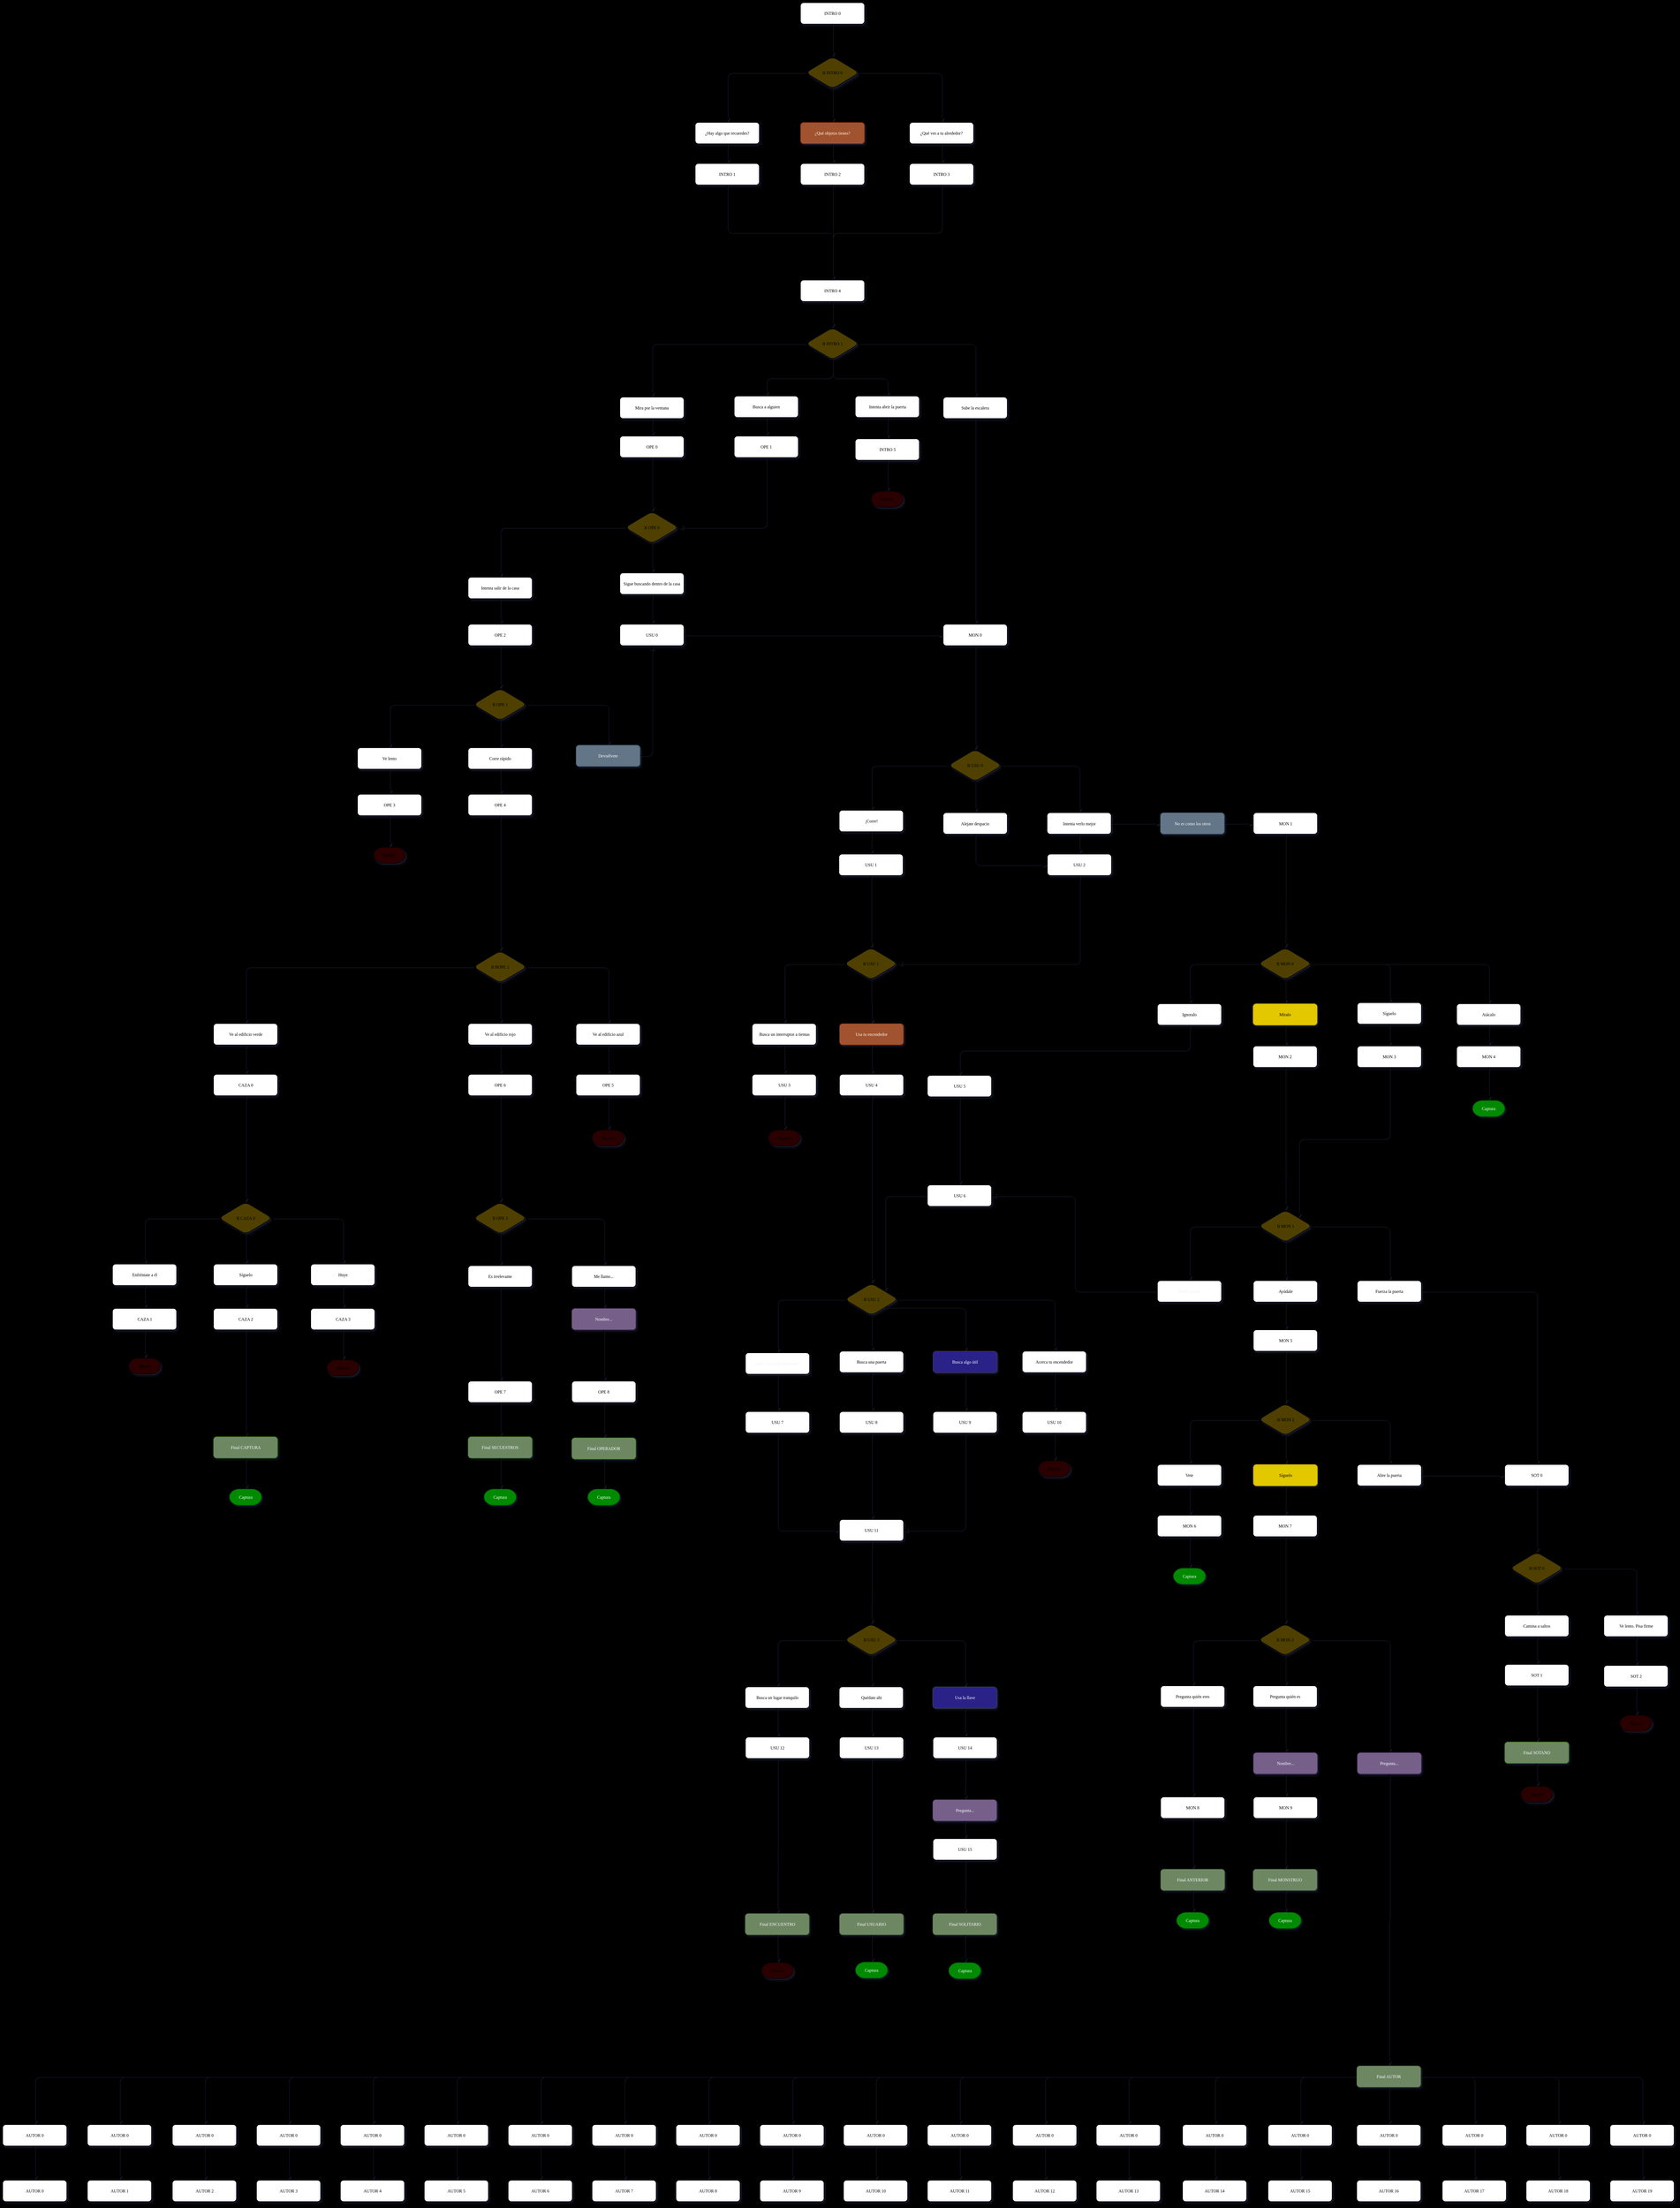 <mxfile version="19.0.3" type="device"><diagram name="Guión" id="edf60f1a-56cd-e834-aa8a-f176f3a09ee4"><mxGraphModel dx="4390" dy="2427" grid="0" gridSize="10" guides="1" tooltips="1" connect="1" arrows="1" fold="1" page="0" pageScale="1" pageWidth="827" pageHeight="1169" background="#000000" math="0" shadow="1"><root><mxCell id="0"/><mxCell id="1" parent="0"/><mxCell id="uqprIy-3fPHbmCHrBsN2-4" style="edgeStyle=orthogonalEdgeStyle;rounded=1;orthogonalLoop=1;jettySize=auto;html=1;entryX=0.5;entryY=0;entryDx=0;entryDy=0;exitX=0.5;exitY=1;exitDx=0;exitDy=0;" parent="1" source="ldbtIe3ePr57GWi5LKob-25" target="60e70716793133e9-5" edge="1"><mxGeometry relative="1" as="geometry"><mxPoint x="437" y="-60" as="sourcePoint"/></mxGeometry></mxCell><mxCell id="wI4Z6YU03VDBLguoiG8N-2" style="edgeStyle=orthogonalEdgeStyle;rounded=1;orthogonalLoop=1;jettySize=auto;html=1;entryX=0.5;entryY=0;entryDx=0;entryDy=0;" parent="1" source="60e70716793133e9-5" target="wI4Z6YU03VDBLguoiG8N-1" edge="1"><mxGeometry relative="1" as="geometry"/></mxCell><mxCell id="uqprIy-3fPHbmCHrBsN2-2" style="edgeStyle=orthogonalEdgeStyle;rounded=1;orthogonalLoop=1;jettySize=auto;html=1;entryX=0.5;entryY=0;entryDx=0;entryDy=0;" parent="1" source="60e70716793133e9-5" target="60e70716793133e9-9" edge="1"><mxGeometry relative="1" as="geometry"/></mxCell><mxCell id="uqprIy-3fPHbmCHrBsN2-3" style="edgeStyle=orthogonalEdgeStyle;rounded=1;orthogonalLoop=1;jettySize=auto;html=1;entryX=0.5;entryY=0;entryDx=0;entryDy=0;" parent="1" source="60e70716793133e9-5" target="60e70716793133e9-11" edge="1"><mxGeometry relative="1" as="geometry"/></mxCell><mxCell id="60e70716793133e9-5" value="1" style="rhombus;whiteSpace=wrap;html=1;rounded=1;shadow=1;labelBackgroundColor=none;strokeWidth=1;fontFamily=Verdana;fontSize=8;align=center;gradientDirection=north;fillColor=#4F3F00;" parent="1" vertex="1"><mxGeometry x="387" y="-11" width="100" height="60" as="geometry"/></mxCell><mxCell id="uqprIy-3fPHbmCHrBsN2-31" style="edgeStyle=orthogonalEdgeStyle;rounded=1;orthogonalLoop=1;jettySize=auto;html=1;entryX=0.5;entryY=0;entryDx=0;entryDy=0;" parent="1" source="60e70716793133e9-9" target="uqprIy-3fPHbmCHrBsN2-37" edge="1"><mxGeometry relative="1" as="geometry"><mxPoint x="240.034" y="182.021" as="targetPoint"/></mxGeometry></mxCell><mxCell id="60e70716793133e9-9" value="¿Hay algo que recuerdes?" style="whiteSpace=wrap;html=1;rounded=1;shadow=1;labelBackgroundColor=none;strokeWidth=1;fontFamily=Verdana;fontSize=8;align=center;" parent="1" vertex="1"><mxGeometry x="180" y="112" width="120" height="40" as="geometry"/></mxCell><mxCell id="uqprIy-3fPHbmCHrBsN2-27" style="edgeStyle=orthogonalEdgeStyle;rounded=1;orthogonalLoop=1;jettySize=auto;html=1;entryX=0.5;entryY=0;entryDx=0;entryDy=0;" parent="1" source="60e70716793133e9-11" target="uqprIy-3fPHbmCHrBsN2-42" edge="1"><mxGeometry relative="1" as="geometry"><mxPoint x="436" y="185.0" as="targetPoint"/></mxGeometry></mxCell><mxCell id="60e70716793133e9-11" value="¿Qué objetos tienes?" style="whiteSpace=wrap;html=1;rounded=1;shadow=1;labelBackgroundColor=none;strokeWidth=1;fontFamily=Verdana;fontSize=8;align=center;spacing=6;fillColor=#a0522d;fontColor=#ffffff;strokeColor=#6D1F00;" parent="1" vertex="1"><mxGeometry x="377" y="112" width="120" height="40" as="geometry"/></mxCell><mxCell id="60e70716793133e9-30" value="Muerte" style="strokeWidth=1;html=1;shape=mxgraph.flowchart.terminator;whiteSpace=wrap;rounded=1;shadow=1;labelBackgroundColor=none;fontFamily=Verdana;fontSize=8;align=center;fillColor=#2A0303;" parent="1" vertex="1"><mxGeometry x="509.5" y="802" width="60" height="30" as="geometry"/></mxCell><mxCell id="uqprIy-3fPHbmCHrBsN2-40" style="edgeStyle=orthogonalEdgeStyle;rounded=1;orthogonalLoop=1;jettySize=auto;html=1;entryX=0.5;entryY=0;entryDx=0;entryDy=0;" parent="1" source="wI4Z6YU03VDBLguoiG8N-1" target="uqprIy-3fPHbmCHrBsN2-39" edge="1"><mxGeometry relative="1" as="geometry"/></mxCell><mxCell id="wI4Z6YU03VDBLguoiG8N-1" value="¿Qué ves a tu alrededor?" style="whiteSpace=wrap;html=1;rounded=1;shadow=1;labelBackgroundColor=none;strokeWidth=1;fontFamily=Verdana;fontSize=8;align=center;spacing=6;" parent="1" vertex="1"><mxGeometry x="581" y="112" width="120" height="40" as="geometry"/></mxCell><mxCell id="uqprIy-3fPHbmCHrBsN2-8" style="edgeStyle=orthogonalEdgeStyle;rounded=1;orthogonalLoop=1;jettySize=auto;html=1;entryX=0.5;entryY=0;entryDx=0;entryDy=0;" parent="1" source="uqprIy-3fPHbmCHrBsN2-5" target="uqprIy-3fPHbmCHrBsN2-7" edge="1"><mxGeometry relative="1" as="geometry"/></mxCell><mxCell id="uqprIy-3fPHbmCHrBsN2-10" style="edgeStyle=orthogonalEdgeStyle;rounded=1;orthogonalLoop=1;jettySize=auto;html=1;entryX=0.5;entryY=0;entryDx=0;entryDy=0;" parent="1" source="uqprIy-3fPHbmCHrBsN2-5" target="uqprIy-3fPHbmCHrBsN2-9" edge="1"><mxGeometry relative="1" as="geometry"/></mxCell><mxCell id="uqprIy-3fPHbmCHrBsN2-12" style="edgeStyle=orthogonalEdgeStyle;rounded=1;orthogonalLoop=1;jettySize=auto;html=1;entryX=0.5;entryY=0;entryDx=0;entryDy=0;" parent="1" source="uqprIy-3fPHbmCHrBsN2-5" target="uqprIy-3fPHbmCHrBsN2-11" edge="1"><mxGeometry relative="1" as="geometry"/></mxCell><mxCell id="uqprIy-3fPHbmCHrBsN2-22" style="edgeStyle=orthogonalEdgeStyle;rounded=1;orthogonalLoop=1;jettySize=auto;html=1;exitX=0.5;exitY=1;exitDx=0;exitDy=0;" parent="1" source="uqprIy-3fPHbmCHrBsN2-5" target="uqprIy-3fPHbmCHrBsN2-21" edge="1"><mxGeometry relative="1" as="geometry"/></mxCell><mxCell id="uqprIy-3fPHbmCHrBsN2-5" value="B INTRO 1" style="rhombus;whiteSpace=wrap;html=1;rounded=1;shadow=1;labelBackgroundColor=none;strokeWidth=1;fontFamily=Verdana;fontSize=8;align=center;gradientDirection=north;fillColor=#4F3F00;" parent="1" vertex="1"><mxGeometry x="387" y="496" width="100" height="60" as="geometry"/></mxCell><mxCell id="ldbtIe3ePr57GWi5LKob-27" style="edgeStyle=orthogonalEdgeStyle;rounded=1;orthogonalLoop=1;jettySize=auto;html=1;" parent="1" source="uqprIy-3fPHbmCHrBsN2-7" target="ldbtIe3ePr57GWi5LKob-26" edge="1"><mxGeometry relative="1" as="geometry"/></mxCell><mxCell id="uqprIy-3fPHbmCHrBsN2-7" value="Intenta abrir la puerta" style="whiteSpace=wrap;html=1;rounded=1;shadow=1;labelBackgroundColor=none;strokeWidth=1;fontFamily=Verdana;fontSize=8;align=center;spacing=6;" parent="1" vertex="1"><mxGeometry x="479.5" y="624" width="120" height="40" as="geometry"/></mxCell><mxCell id="ldbtIe3ePr57GWi5LKob-4" style="edgeStyle=orthogonalEdgeStyle;rounded=1;orthogonalLoop=1;jettySize=auto;html=1;" parent="1" source="uqprIy-3fPHbmCHrBsN2-9" target="ldbtIe3ePr57GWi5LKob-2" edge="1"><mxGeometry relative="1" as="geometry"/></mxCell><mxCell id="uqprIy-3fPHbmCHrBsN2-9" value="Mira por la ventana" style="whiteSpace=wrap;html=1;rounded=1;shadow=1;labelBackgroundColor=none;strokeWidth=1;fontFamily=Verdana;fontSize=8;align=center;spacing=6;" parent="1" vertex="1"><mxGeometry x="39" y="626" width="120" height="40" as="geometry"/></mxCell><mxCell id="bXdIr6pcIIm7j5BVq9ug-5" style="edgeStyle=orthogonalEdgeStyle;rounded=1;orthogonalLoop=1;jettySize=auto;html=1;" parent="1" source="uqprIy-3fPHbmCHrBsN2-11" target="bXdIr6pcIIm7j5BVq9ug-4" edge="1"><mxGeometry relative="1" as="geometry"/></mxCell><mxCell id="uqprIy-3fPHbmCHrBsN2-11" value="Sube la escalera" style="whiteSpace=wrap;html=1;rounded=1;shadow=1;labelBackgroundColor=none;strokeWidth=1;fontFamily=Verdana;fontSize=8;align=center;spacing=6;" parent="1" vertex="1"><mxGeometry x="644" y="626" width="120" height="40" as="geometry"/></mxCell><mxCell id="uqprIy-3fPHbmCHrBsN2-18" style="edgeStyle=orthogonalEdgeStyle;rounded=1;orthogonalLoop=1;jettySize=auto;html=1;entryX=0.5;entryY=0;entryDx=0;entryDy=0;" parent="1" source="uqprIy-3fPHbmCHrBsN2-13" target="uqprIy-3fPHbmCHrBsN2-17" edge="1"><mxGeometry relative="1" as="geometry"/></mxCell><mxCell id="uqprIy-3fPHbmCHrBsN2-20" style="edgeStyle=orthogonalEdgeStyle;rounded=1;orthogonalLoop=1;jettySize=auto;html=1;" parent="1" source="uqprIy-3fPHbmCHrBsN2-13" target="ldbtIe3ePr57GWi5LKob-63" edge="1"><mxGeometry relative="1" as="geometry"><mxPoint x="898.5" y="1403.5" as="targetPoint"/></mxGeometry></mxCell><mxCell id="KzRNm1VHRkXIbj-EOXEV-66" style="edgeStyle=orthogonalEdgeStyle;rounded=1;orthogonalLoop=1;jettySize=auto;html=1;" parent="1" source="uqprIy-3fPHbmCHrBsN2-13" target="uqprIy-3fPHbmCHrBsN2-16" edge="1"><mxGeometry relative="1" as="geometry"/></mxCell><mxCell id="uqprIy-3fPHbmCHrBsN2-13" value="B USU 0" style="rhombus;whiteSpace=wrap;html=1;rounded=1;shadow=1;labelBackgroundColor=none;strokeWidth=1;fontFamily=Verdana;fontSize=8;align=center;gradientDirection=north;fillColor=#4F3F00;" parent="1" vertex="1"><mxGeometry x="654" y="1285" width="100" height="60" as="geometry"/></mxCell><mxCell id="ldbtIe3ePr57GWi5LKob-33" style="edgeStyle=orthogonalEdgeStyle;rounded=1;orthogonalLoop=1;jettySize=auto;html=1;exitX=0.5;exitY=1;exitDx=0;exitDy=0;" parent="1" source="ldbtIe3ePr57GWi5LKob-63" target="ldbtIe3ePr57GWi5LKob-32" edge="1"><mxGeometry relative="1" as="geometry"><mxPoint x="898.5" y="1443.5" as="sourcePoint"/></mxGeometry></mxCell><mxCell id="RD_AgM2ZFSz2vdP_wPXj-14" style="edgeStyle=orthogonalEdgeStyle;rounded=1;orthogonalLoop=1;jettySize=auto;html=1;entryX=0;entryY=0.5;entryDx=0;entryDy=0;exitX=0.5;exitY=1;exitDx=0;exitDy=0;" parent="1" source="uqprIy-3fPHbmCHrBsN2-16" target="ldbtIe3ePr57GWi5LKob-32" edge="1"><mxGeometry relative="1" as="geometry"/></mxCell><mxCell id="uqprIy-3fPHbmCHrBsN2-16" value="Alejate despacio" style="whiteSpace=wrap;html=1;rounded=1;shadow=1;labelBackgroundColor=none;strokeWidth=1;fontFamily=Verdana;fontSize=8;align=center;spacing=6;" parent="1" vertex="1"><mxGeometry x="644" y="1403.5" width="120" height="40" as="geometry"/></mxCell><mxCell id="ldbtIe3ePr57GWi5LKob-30" style="edgeStyle=orthogonalEdgeStyle;rounded=1;orthogonalLoop=1;jettySize=auto;html=1;" parent="1" source="uqprIy-3fPHbmCHrBsN2-17" target="ldbtIe3ePr57GWi5LKob-29" edge="1"><mxGeometry relative="1" as="geometry"/></mxCell><mxCell id="uqprIy-3fPHbmCHrBsN2-17" value="¡Corre!" style="whiteSpace=wrap;html=1;rounded=1;shadow=1;labelBackgroundColor=none;strokeWidth=1;fontFamily=Verdana;fontSize=8;align=center;spacing=6;" parent="1" vertex="1"><mxGeometry x="449.5" y="1399" width="120" height="40" as="geometry"/></mxCell><mxCell id="KzRNm1VHRkXIbj-EOXEV-55" style="edgeStyle=orthogonalEdgeStyle;rounded=1;orthogonalLoop=1;jettySize=auto;html=1;entryX=1;entryY=0.5;entryDx=0;entryDy=0;exitX=0.5;exitY=1;exitDx=0;exitDy=0;" parent="1" source="ldbtIe3ePr57GWi5LKob-1" target="uqprIy-3fPHbmCHrBsN2-43" edge="1"><mxGeometry relative="1" as="geometry"><mxPoint x="325" y="751" as="sourcePoint"/></mxGeometry></mxCell><mxCell id="ldbtIe3ePr57GWi5LKob-5" style="edgeStyle=orthogonalEdgeStyle;rounded=1;orthogonalLoop=1;jettySize=auto;html=1;" parent="1" source="uqprIy-3fPHbmCHrBsN2-21" target="ldbtIe3ePr57GWi5LKob-1" edge="1"><mxGeometry relative="1" as="geometry"/></mxCell><mxCell id="uqprIy-3fPHbmCHrBsN2-21" value="Busca a alguien" style="whiteSpace=wrap;html=1;rounded=1;shadow=1;labelBackgroundColor=none;strokeWidth=1;fontFamily=Verdana;fontSize=8;align=center;spacing=6;" parent="1" vertex="1"><mxGeometry x="253" y="624" width="120" height="40" as="geometry"/></mxCell><mxCell id="uqprIy-3fPHbmCHrBsN2-23" value="B INTRO 0" style="rhombus;whiteSpace=wrap;html=1;rounded=1;shadow=1;labelBackgroundColor=none;strokeWidth=1;fontFamily=Verdana;fontSize=8;align=center;gradientDirection=north;fillColor=#4F3F00;" parent="1" vertex="1"><mxGeometry x="387" y="-11" width="100" height="60" as="geometry"/></mxCell><mxCell id="uqprIy-3fPHbmCHrBsN2-28" style="edgeStyle=orthogonalEdgeStyle;rounded=1;orthogonalLoop=1;jettySize=auto;html=1;exitX=0.5;exitY=1;exitDx=0;exitDy=0;" parent="1" source="uqprIy-3fPHbmCHrBsN2-42" target="erNQYKor5SNn1zJZx747-65" edge="1"><mxGeometry relative="1" as="geometry"><mxPoint x="437" y="432" as="sourcePoint"/></mxGeometry></mxCell><mxCell id="uqprIy-3fPHbmCHrBsN2-38" style="edgeStyle=orthogonalEdgeStyle;rounded=1;orthogonalLoop=1;jettySize=auto;html=1;exitX=0.5;exitY=1;exitDx=0;exitDy=0;" parent="1" source="uqprIy-3fPHbmCHrBsN2-37" target="erNQYKor5SNn1zJZx747-65" edge="1"><mxGeometry relative="1" as="geometry"/></mxCell><mxCell id="uqprIy-3fPHbmCHrBsN2-37" value="INTRO 1" style="whiteSpace=wrap;html=1;rounded=1;shadow=1;labelBackgroundColor=none;strokeWidth=1;fontFamily=Verdana;fontSize=8;align=center;" parent="1" vertex="1"><mxGeometry x="180" y="189" width="120" height="40" as="geometry"/></mxCell><mxCell id="uqprIy-3fPHbmCHrBsN2-41" style="edgeStyle=orthogonalEdgeStyle;rounded=1;orthogonalLoop=1;jettySize=auto;html=1;exitX=0.5;exitY=1;exitDx=0;exitDy=0;" parent="1" source="uqprIy-3fPHbmCHrBsN2-39" target="erNQYKor5SNn1zJZx747-65" edge="1"><mxGeometry relative="1" as="geometry"/></mxCell><mxCell id="uqprIy-3fPHbmCHrBsN2-39" value="INTRO 3" style="whiteSpace=wrap;html=1;rounded=1;shadow=1;labelBackgroundColor=none;strokeWidth=1;fontFamily=Verdana;fontSize=8;align=center;spacing=6;" parent="1" vertex="1"><mxGeometry x="581" y="189" width="120" height="40" as="geometry"/></mxCell><mxCell id="uqprIy-3fPHbmCHrBsN2-42" value="INTRO 2" style="whiteSpace=wrap;html=1;rounded=1;shadow=1;labelBackgroundColor=none;strokeWidth=1;fontFamily=Verdana;fontSize=8;align=center;spacing=6;" parent="1" vertex="1"><mxGeometry x="377" y="189" width="120" height="40" as="geometry"/></mxCell><mxCell id="KzRNm1VHRkXIbj-EOXEV-10" style="edgeStyle=orthogonalEdgeStyle;rounded=1;orthogonalLoop=1;jettySize=auto;html=1;entryX=0.5;entryY=0;entryDx=0;entryDy=0;" parent="1" source="uqprIy-3fPHbmCHrBsN2-43" target="KzRNm1VHRkXIbj-EOXEV-9" edge="1"><mxGeometry relative="1" as="geometry"/></mxCell><mxCell id="KzRNm1VHRkXIbj-EOXEV-13" style="edgeStyle=orthogonalEdgeStyle;rounded=1;orthogonalLoop=1;jettySize=auto;html=1;entryX=0.5;entryY=0;entryDx=0;entryDy=0;" parent="1" source="uqprIy-3fPHbmCHrBsN2-43" target="KzRNm1VHRkXIbj-EOXEV-12" edge="1"><mxGeometry relative="1" as="geometry"/></mxCell><mxCell id="uqprIy-3fPHbmCHrBsN2-43" value="B OPE 0" style="rhombus;whiteSpace=wrap;html=1;rounded=1;shadow=1;labelBackgroundColor=none;strokeWidth=1;fontFamily=Verdana;fontSize=8;align=center;gradientDirection=north;fillColor=#4F3F00;" parent="1" vertex="1"><mxGeometry x="49" y="840" width="100" height="60" as="geometry"/></mxCell><mxCell id="KzRNm1VHRkXIbj-EOXEV-2" style="edgeStyle=orthogonalEdgeStyle;rounded=1;orthogonalLoop=1;jettySize=auto;html=1;entryX=0.5;entryY=0;entryDx=0;entryDy=0;" parent="1" source="uqprIy-3fPHbmCHrBsN2-49" target="KzRNm1VHRkXIbj-EOXEV-1" edge="1"><mxGeometry relative="1" as="geometry"/></mxCell><mxCell id="KzRNm1VHRkXIbj-EOXEV-4" style="edgeStyle=orthogonalEdgeStyle;rounded=1;orthogonalLoop=1;jettySize=auto;html=1;entryX=0.5;entryY=0;entryDx=0;entryDy=0;" parent="1" source="uqprIy-3fPHbmCHrBsN2-49" target="KzRNm1VHRkXIbj-EOXEV-3" edge="1"><mxGeometry relative="1" as="geometry"/></mxCell><mxCell id="RD_AgM2ZFSz2vdP_wPXj-13" style="edgeStyle=orthogonalEdgeStyle;rounded=1;orthogonalLoop=1;jettySize=auto;html=1;" parent="1" source="uqprIy-3fPHbmCHrBsN2-49" target="RD_AgM2ZFSz2vdP_wPXj-12" edge="1"><mxGeometry relative="1" as="geometry"/></mxCell><mxCell id="z3bMcTmMKauird0PgGkB-2" style="edgeStyle=orthogonalEdgeStyle;rounded=1;orthogonalLoop=1;jettySize=auto;html=1;" parent="1" source="uqprIy-3fPHbmCHrBsN2-49" target="z3bMcTmMKauird0PgGkB-1" edge="1"><mxGeometry relative="1" as="geometry"/></mxCell><mxCell id="uqprIy-3fPHbmCHrBsN2-49" value="B MON 0" style="rhombus;whiteSpace=wrap;html=1;rounded=1;shadow=1;labelBackgroundColor=none;strokeWidth=1;fontFamily=Verdana;fontSize=8;align=center;gradientDirection=north;fillColor=#4F3F00;" parent="1" vertex="1"><mxGeometry x="1234" y="1656" width="100" height="60" as="geometry"/></mxCell><mxCell id="KzRNm1VHRkXIbj-EOXEV-83" style="edgeStyle=orthogonalEdgeStyle;rounded=1;orthogonalLoop=1;jettySize=auto;html=1;entryX=0.5;entryY=0;entryDx=0;entryDy=0;" parent="1" source="KzRNm1VHRkXIbj-EOXEV-1" target="ldbtIe3ePr57GWi5LKob-76" edge="1"><mxGeometry relative="1" as="geometry"><mxPoint x="1276.5" y="1918" as="targetPoint"/></mxGeometry></mxCell><mxCell id="KzRNm1VHRkXIbj-EOXEV-1" value="Míralo" style="whiteSpace=wrap;html=1;rounded=1;shadow=1;labelBackgroundColor=none;strokeWidth=1;fontFamily=Verdana;fontSize=8;align=center;spacing=6;fillColor=#e3c800;fontColor=#000000;strokeColor=#B09500;" parent="1" vertex="1"><mxGeometry x="1224" y="1761" width="120" height="40" as="geometry"/></mxCell><mxCell id="ldbtIe3ePr57GWi5LKob-78" style="edgeStyle=orthogonalEdgeStyle;rounded=1;orthogonalLoop=1;jettySize=auto;html=1;" parent="1" source="KzRNm1VHRkXIbj-EOXEV-3" target="ldbtIe3ePr57GWi5LKob-77" edge="1"><mxGeometry relative="1" as="geometry"/></mxCell><mxCell id="KzRNm1VHRkXIbj-EOXEV-3" value="Atácalo" style="whiteSpace=wrap;html=1;rounded=1;shadow=1;labelBackgroundColor=none;strokeWidth=1;fontFamily=Verdana;fontSize=8;align=center;spacing=6;" parent="1" vertex="1"><mxGeometry x="1605" y="1761" width="120" height="40" as="geometry"/></mxCell><mxCell id="KzRNm1VHRkXIbj-EOXEV-57" style="edgeStyle=orthogonalEdgeStyle;rounded=1;orthogonalLoop=1;jettySize=auto;html=1;entryX=0.5;entryY=0;entryDx=0;entryDy=0;" parent="1" source="KzRNm1VHRkXIbj-EOXEV-7" target="KzRNm1VHRkXIbj-EOXEV-56" edge="1"><mxGeometry relative="1" as="geometry"/></mxCell><mxCell id="KzRNm1VHRkXIbj-EOXEV-59" style="edgeStyle=orthogonalEdgeStyle;rounded=1;orthogonalLoop=1;jettySize=auto;html=1;entryX=0.5;entryY=0;entryDx=0;entryDy=0;" parent="1" source="KzRNm1VHRkXIbj-EOXEV-7" target="KzRNm1VHRkXIbj-EOXEV-58" edge="1"><mxGeometry relative="1" as="geometry"/></mxCell><mxCell id="KzRNm1VHRkXIbj-EOXEV-7" value="B USU 1" style="rhombus;whiteSpace=wrap;html=1;rounded=1;shadow=1;labelBackgroundColor=none;strokeWidth=1;fontFamily=Verdana;fontSize=8;align=center;gradientDirection=north;fillColor=#4F3F00;" parent="1" vertex="1"><mxGeometry x="459" y="1656" width="100" height="60" as="geometry"/></mxCell><mxCell id="RD_AgM2ZFSz2vdP_wPXj-8" style="edgeStyle=orthogonalEdgeStyle;rounded=1;orthogonalLoop=1;jettySize=auto;html=1;exitX=0.5;exitY=1;exitDx=0;exitDy=0;" parent="1" source="KzRNm1VHRkXIbj-EOXEV-9" target="ldbtIe3ePr57GWi5LKob-6" edge="1"><mxGeometry relative="1" as="geometry"/></mxCell><mxCell id="KzRNm1VHRkXIbj-EOXEV-9" value="Sigue buscando dentro de la casa" style="whiteSpace=wrap;html=1;rounded=1;shadow=1;labelBackgroundColor=none;strokeWidth=1;fontFamily=Verdana;fontSize=8;align=center;spacing=6;" parent="1" vertex="1"><mxGeometry x="39" y="955" width="120" height="40" as="geometry"/></mxCell><mxCell id="B7zQW0rhJ7cU96Prf1Rv-2" style="edgeStyle=orthogonalEdgeStyle;rounded=1;orthogonalLoop=1;jettySize=auto;html=1;" parent="1" source="KzRNm1VHRkXIbj-EOXEV-12" target="B7zQW0rhJ7cU96Prf1Rv-1" edge="1"><mxGeometry relative="1" as="geometry"/></mxCell><mxCell id="KzRNm1VHRkXIbj-EOXEV-12" value="Intenta salir de la casa" style="whiteSpace=wrap;html=1;rounded=1;shadow=1;labelBackgroundColor=none;strokeWidth=1;fontFamily=Verdana;fontSize=8;align=center;spacing=6;" parent="1" vertex="1"><mxGeometry x="-245" y="963" width="120" height="40" as="geometry"/></mxCell><mxCell id="KzRNm1VHRkXIbj-EOXEV-21" style="edgeStyle=orthogonalEdgeStyle;rounded=1;orthogonalLoop=1;jettySize=auto;html=1;entryX=0.5;entryY=0;entryDx=0;entryDy=0;" parent="1" source="KzRNm1VHRkXIbj-EOXEV-16" target="KzRNm1VHRkXIbj-EOXEV-18" edge="1"><mxGeometry relative="1" as="geometry"/></mxCell><mxCell id="KzRNm1VHRkXIbj-EOXEV-22" style="edgeStyle=orthogonalEdgeStyle;rounded=1;orthogonalLoop=1;jettySize=auto;html=1;entryX=0.5;entryY=0;entryDx=0;entryDy=0;" parent="1" source="KzRNm1VHRkXIbj-EOXEV-16" target="KzRNm1VHRkXIbj-EOXEV-20" edge="1"><mxGeometry relative="1" as="geometry"/></mxCell><mxCell id="KzRNm1VHRkXIbj-EOXEV-25" style="edgeStyle=orthogonalEdgeStyle;rounded=1;orthogonalLoop=1;jettySize=auto;html=1;" parent="1" source="KzRNm1VHRkXIbj-EOXEV-16" target="KzRNm1VHRkXIbj-EOXEV-19" edge="1"><mxGeometry relative="1" as="geometry"/></mxCell><mxCell id="KzRNm1VHRkXIbj-EOXEV-16" value="B OPE 1" style="rhombus;whiteSpace=wrap;html=1;rounded=1;shadow=1;labelBackgroundColor=none;strokeWidth=1;fontFamily=Verdana;fontSize=8;align=center;gradientDirection=north;fillColor=#4F3F00;" parent="1" vertex="1"><mxGeometry x="-235" y="1171" width="100" height="60" as="geometry"/></mxCell><mxCell id="ldbtIe3ePr57GWi5LKob-10" style="edgeStyle=orthogonalEdgeStyle;rounded=1;orthogonalLoop=1;jettySize=auto;html=1;" parent="1" source="KzRNm1VHRkXIbj-EOXEV-18" target="ldbtIe3ePr57GWi5LKob-9" edge="1"><mxGeometry relative="1" as="geometry"/></mxCell><mxCell id="KzRNm1VHRkXIbj-EOXEV-18" value="Ve lento" style="whiteSpace=wrap;html=1;rounded=1;shadow=1;labelBackgroundColor=none;strokeWidth=1;fontFamily=Verdana;fontSize=8;align=center;spacing=6;" parent="1" vertex="1"><mxGeometry x="-452" y="1282" width="120" height="40" as="geometry"/></mxCell><mxCell id="ldbtIe3ePr57GWi5LKob-7" style="edgeStyle=orthogonalEdgeStyle;rounded=1;orthogonalLoop=1;jettySize=auto;html=1;exitX=1;exitY=0.5;exitDx=0;exitDy=0;" parent="1" source="KzRNm1VHRkXIbj-EOXEV-19" target="ldbtIe3ePr57GWi5LKob-6" edge="1"><mxGeometry relative="1" as="geometry"/></mxCell><mxCell id="KzRNm1VHRkXIbj-EOXEV-19" value="Devuélvete" style="whiteSpace=wrap;html=1;rounded=1;shadow=1;labelBackgroundColor=none;strokeWidth=1;fontFamily=Verdana;fontSize=8;align=center;spacing=6;fillColor=#647687;fontColor=#ffffff;strokeColor=#314354;" parent="1" vertex="1"><mxGeometry x="-43" y="1277" width="120" height="40" as="geometry"/></mxCell><mxCell id="ldbtIe3ePr57GWi5LKob-13" style="edgeStyle=orthogonalEdgeStyle;rounded=1;orthogonalLoop=1;jettySize=auto;html=1;" parent="1" source="KzRNm1VHRkXIbj-EOXEV-20" target="ldbtIe3ePr57GWi5LKob-12" edge="1"><mxGeometry relative="1" as="geometry"/></mxCell><mxCell id="KzRNm1VHRkXIbj-EOXEV-20" value="Corre rápido" style="whiteSpace=wrap;html=1;rounded=1;shadow=1;labelBackgroundColor=none;strokeWidth=1;fontFamily=Verdana;fontSize=8;align=center;spacing=6;" parent="1" vertex="1"><mxGeometry x="-245" y="1282" width="120" height="40" as="geometry"/></mxCell><mxCell id="KzRNm1VHRkXIbj-EOXEV-23" value="Muerte" style="strokeWidth=1;html=1;shape=mxgraph.flowchart.terminator;whiteSpace=wrap;rounded=1;shadow=1;labelBackgroundColor=none;fontFamily=Verdana;fontSize=8;align=center;fillColor=#2A0303;" parent="1" vertex="1"><mxGeometry x="-422" y="1468" width="60" height="30" as="geometry"/></mxCell><mxCell id="KzRNm1VHRkXIbj-EOXEV-31" style="edgeStyle=orthogonalEdgeStyle;rounded=1;orthogonalLoop=1;jettySize=auto;html=1;" parent="1" source="KzRNm1VHRkXIbj-EOXEV-28" target="KzRNm1VHRkXIbj-EOXEV-30" edge="1"><mxGeometry relative="1" as="geometry"/></mxCell><mxCell id="KzRNm1VHRkXIbj-EOXEV-38" style="edgeStyle=orthogonalEdgeStyle;rounded=1;orthogonalLoop=1;jettySize=auto;html=1;entryX=0.5;entryY=0;entryDx=0;entryDy=0;" parent="1" source="KzRNm1VHRkXIbj-EOXEV-28" target="KzRNm1VHRkXIbj-EOXEV-37" edge="1"><mxGeometry relative="1" as="geometry"/></mxCell><mxCell id="RD_AgM2ZFSz2vdP_wPXj-6" style="edgeStyle=orthogonalEdgeStyle;rounded=1;orthogonalLoop=1;jettySize=auto;html=1;" parent="1" source="KzRNm1VHRkXIbj-EOXEV-28" target="RD_AgM2ZFSz2vdP_wPXj-5" edge="1"><mxGeometry relative="1" as="geometry"/></mxCell><mxCell id="KzRNm1VHRkXIbj-EOXEV-28" value="B BOPE 2" style="rhombus;whiteSpace=wrap;html=1;rounded=1;shadow=1;labelBackgroundColor=none;strokeWidth=1;fontFamily=Verdana;fontSize=8;align=center;gradientDirection=north;fillColor=#4F3F00;" parent="1" vertex="1"><mxGeometry x="-235" y="1662" width="100" height="60" as="geometry"/></mxCell><mxCell id="ldbtIe3ePr57GWi5LKob-17" style="edgeStyle=orthogonalEdgeStyle;rounded=1;orthogonalLoop=1;jettySize=auto;html=1;" parent="1" source="KzRNm1VHRkXIbj-EOXEV-30" target="ldbtIe3ePr57GWi5LKob-16" edge="1"><mxGeometry relative="1" as="geometry"/></mxCell><mxCell id="KzRNm1VHRkXIbj-EOXEV-30" value="Ve al edificio rojo" style="whiteSpace=wrap;html=1;rounded=1;shadow=1;labelBackgroundColor=none;strokeWidth=1;fontFamily=Verdana;fontSize=8;align=center;spacing=6;" parent="1" vertex="1"><mxGeometry x="-245" y="1798" width="120" height="40" as="geometry"/></mxCell><mxCell id="KzRNm1VHRkXIbj-EOXEV-36" value="Muerte" style="strokeWidth=1;html=1;shape=mxgraph.flowchart.terminator;whiteSpace=wrap;rounded=1;shadow=1;labelBackgroundColor=none;fontFamily=Verdana;fontSize=8;align=center;fillColor=#2A0303;" parent="1" vertex="1"><mxGeometry x="-13" y="1997" width="60" height="30" as="geometry"/></mxCell><mxCell id="ldbtIe3ePr57GWi5LKob-19" style="edgeStyle=orthogonalEdgeStyle;rounded=1;orthogonalLoop=1;jettySize=auto;html=1;" parent="1" source="KzRNm1VHRkXIbj-EOXEV-37" target="ldbtIe3ePr57GWi5LKob-15" edge="1"><mxGeometry relative="1" as="geometry"/></mxCell><mxCell id="KzRNm1VHRkXIbj-EOXEV-37" value="Ve al edificio azul" style="whiteSpace=wrap;html=1;rounded=1;shadow=1;labelBackgroundColor=none;strokeWidth=1;fontFamily=Verdana;fontSize=8;align=center;spacing=6;" parent="1" vertex="1"><mxGeometry x="-43" y="1798" width="120" height="40" as="geometry"/></mxCell><mxCell id="KzRNm1VHRkXIbj-EOXEV-46" style="edgeStyle=orthogonalEdgeStyle;rounded=1;orthogonalLoop=1;jettySize=auto;html=1;entryX=0.5;entryY=0;entryDx=0;entryDy=0;" parent="1" source="KzRNm1VHRkXIbj-EOXEV-41" target="KzRNm1VHRkXIbj-EOXEV-43" edge="1"><mxGeometry relative="1" as="geometry"/></mxCell><mxCell id="KzRNm1VHRkXIbj-EOXEV-47" style="edgeStyle=orthogonalEdgeStyle;rounded=1;orthogonalLoop=1;jettySize=auto;html=1;" parent="1" source="KzRNm1VHRkXIbj-EOXEV-41" target="KzRNm1VHRkXIbj-EOXEV-44" edge="1"><mxGeometry relative="1" as="geometry"/></mxCell><mxCell id="KzRNm1VHRkXIbj-EOXEV-41" value="B OPE 3" style="rhombus;whiteSpace=wrap;html=1;rounded=1;shadow=1;labelBackgroundColor=none;strokeWidth=1;fontFamily=Verdana;fontSize=8;align=center;gradientDirection=north;fillColor=#4F3F00;" parent="1" vertex="1"><mxGeometry x="-235" y="2132" width="100" height="60" as="geometry"/></mxCell><mxCell id="KzRNm1VHRkXIbj-EOXEV-51" style="edgeStyle=orthogonalEdgeStyle;rounded=1;orthogonalLoop=1;jettySize=auto;html=1;" parent="1" source="KzRNm1VHRkXIbj-EOXEV-43" target="ldbtIe3ePr57GWi5LKob-23" edge="1"><mxGeometry relative="1" as="geometry"><mxPoint x="-186" y="2457" as="targetPoint"/></mxGeometry></mxCell><mxCell id="KzRNm1VHRkXIbj-EOXEV-43" value="Es irrelevante" style="whiteSpace=wrap;html=1;rounded=1;shadow=1;labelBackgroundColor=none;strokeWidth=1;fontFamily=Verdana;fontSize=8;align=center;spacing=6;" parent="1" vertex="1"><mxGeometry x="-245" y="2251" width="120" height="40" as="geometry"/></mxCell><mxCell id="KzRNm1VHRkXIbj-EOXEV-49" style="edgeStyle=orthogonalEdgeStyle;rounded=1;orthogonalLoop=1;jettySize=auto;html=1;entryX=0.5;entryY=0;entryDx=0;entryDy=0;" parent="1" source="KzRNm1VHRkXIbj-EOXEV-44" target="KzRNm1VHRkXIbj-EOXEV-48" edge="1"><mxGeometry relative="1" as="geometry"/></mxCell><mxCell id="KzRNm1VHRkXIbj-EOXEV-44" value="Me llamo..." style="whiteSpace=wrap;html=1;rounded=1;shadow=1;labelBackgroundColor=none;strokeWidth=1;fontFamily=Verdana;fontSize=8;align=center;spacing=6;" parent="1" vertex="1"><mxGeometry x="-51" y="2251" width="120" height="40" as="geometry"/></mxCell><mxCell id="bXdIr6pcIIm7j5BVq9ug-39" style="edgeStyle=orthogonalEdgeStyle;rounded=1;orthogonalLoop=1;jettySize=auto;html=1;" parent="1" source="KzRNm1VHRkXIbj-EOXEV-48" target="bXdIr6pcIIm7j5BVq9ug-38" edge="1"><mxGeometry relative="1" as="geometry"/></mxCell><mxCell id="KzRNm1VHRkXIbj-EOXEV-48" value="Nombre..." style="whiteSpace=wrap;html=1;rounded=1;shadow=1;labelBackgroundColor=none;strokeWidth=1;fontFamily=Verdana;fontSize=8;align=center;spacing=6;fillColor=#76608a;fontColor=#ffffff;strokeColor=#432D57;" parent="1" vertex="1"><mxGeometry x="-51" y="2331" width="120" height="40" as="geometry"/></mxCell><mxCell id="ldbtIe3ePr57GWi5LKob-39" style="edgeStyle=orthogonalEdgeStyle;rounded=1;orthogonalLoop=1;jettySize=auto;html=1;" parent="1" source="KzRNm1VHRkXIbj-EOXEV-56" target="ldbtIe3ePr57GWi5LKob-36" edge="1"><mxGeometry relative="1" as="geometry"/></mxCell><mxCell id="KzRNm1VHRkXIbj-EOXEV-56" value="Usa tu encendedor" style="whiteSpace=wrap;html=1;rounded=1;shadow=1;labelBackgroundColor=none;strokeWidth=1;fontFamily=Verdana;fontSize=8;align=center;spacing=6;fillColor=#a0522d;fontColor=#ffffff;strokeColor=#6D1F00;" parent="1" vertex="1"><mxGeometry x="450" y="1798" width="120" height="40" as="geometry"/></mxCell><mxCell id="ldbtIe3ePr57GWi5LKob-37" style="edgeStyle=orthogonalEdgeStyle;rounded=1;orthogonalLoop=1;jettySize=auto;html=1;" parent="1" source="KzRNm1VHRkXIbj-EOXEV-58" target="ldbtIe3ePr57GWi5LKob-35" edge="1"><mxGeometry relative="1" as="geometry"/></mxCell><mxCell id="KzRNm1VHRkXIbj-EOXEV-58" value="Busca un interruptor a tientas" style="whiteSpace=wrap;html=1;rounded=1;shadow=1;labelBackgroundColor=none;strokeWidth=1;fontFamily=Verdana;fontSize=8;align=center;spacing=6;" parent="1" vertex="1"><mxGeometry x="286.5" y="1798" width="120" height="40" as="geometry"/></mxCell><mxCell id="KzRNm1VHRkXIbj-EOXEV-60" value="Muerte" style="strokeWidth=1;html=1;shape=mxgraph.flowchart.terminator;whiteSpace=wrap;rounded=1;shadow=1;labelBackgroundColor=none;fontFamily=Verdana;fontSize=8;align=center;fillColor=#2A0303;" parent="1" vertex="1"><mxGeometry x="316.5" y="1997" width="60" height="30" as="geometry"/></mxCell><mxCell id="ldbtIe3ePr57GWi5LKob-43" style="edgeStyle=orthogonalEdgeStyle;rounded=1;orthogonalLoop=1;jettySize=auto;html=1;entryX=1;entryY=0;entryDx=0;entryDy=0;" parent="1" source="KzRNm1VHRkXIbj-EOXEV-62" target="KzRNm1VHRkXIbj-EOXEV-71" edge="1"><mxGeometry relative="1" as="geometry"/></mxCell><mxCell id="KzRNm1VHRkXIbj-EOXEV-62" value="USU 6" style="whiteSpace=wrap;html=1;rounded=1;shadow=1;labelBackgroundColor=none;strokeWidth=1;fontFamily=Verdana;fontSize=8;align=center;spacing=6;" parent="1" vertex="1"><mxGeometry x="614.5" y="2100" width="120" height="40" as="geometry"/></mxCell><mxCell id="KzRNm1VHRkXIbj-EOXEV-75" style="edgeStyle=orthogonalEdgeStyle;rounded=1;orthogonalLoop=1;jettySize=auto;html=1;" parent="1" source="KzRNm1VHRkXIbj-EOXEV-71" target="KzRNm1VHRkXIbj-EOXEV-74" edge="1"><mxGeometry relative="1" as="geometry"/></mxCell><mxCell id="KzRNm1VHRkXIbj-EOXEV-77" style="edgeStyle=orthogonalEdgeStyle;rounded=1;orthogonalLoop=1;jettySize=auto;html=1;exitX=1;exitY=1;exitDx=0;exitDy=0;" parent="1" source="KzRNm1VHRkXIbj-EOXEV-71" target="KzRNm1VHRkXIbj-EOXEV-76" edge="1"><mxGeometry relative="1" as="geometry"/></mxCell><mxCell id="KzRNm1VHRkXIbj-EOXEV-78" style="edgeStyle=orthogonalEdgeStyle;rounded=1;orthogonalLoop=1;jettySize=auto;html=1;" parent="1" source="KzRNm1VHRkXIbj-EOXEV-71" target="KzRNm1VHRkXIbj-EOXEV-73" edge="1"><mxGeometry relative="1" as="geometry"/></mxCell><mxCell id="bXdIr6pcIIm7j5BVq9ug-92" style="edgeStyle=orthogonalEdgeStyle;rounded=1;orthogonalLoop=1;jettySize=auto;html=1;" parent="1" source="KzRNm1VHRkXIbj-EOXEV-71" target="bXdIr6pcIIm7j5BVq9ug-91" edge="1"><mxGeometry relative="1" as="geometry"/></mxCell><mxCell id="KzRNm1VHRkXIbj-EOXEV-71" value="B USU 2" style="rhombus;whiteSpace=wrap;html=1;rounded=1;shadow=1;labelBackgroundColor=none;strokeWidth=1;fontFamily=Verdana;fontSize=8;align=center;gradientDirection=north;fillColor=#4F3F00;" parent="1" vertex="1"><mxGeometry x="460" y="2284" width="100" height="60" as="geometry"/></mxCell><mxCell id="ldbtIe3ePr57GWi5LKob-50" style="edgeStyle=orthogonalEdgeStyle;rounded=1;orthogonalLoop=1;jettySize=auto;html=1;" parent="1" source="KzRNm1VHRkXIbj-EOXEV-73" target="ldbtIe3ePr57GWi5LKob-47" edge="1"><mxGeometry relative="1" as="geometry"/></mxCell><mxCell id="KzRNm1VHRkXIbj-EOXEV-73" value="&lt;span style=&quot;color: rgb(240 , 240 , 240)&quot;&gt;¿Qué ves en la habitación?&lt;/span&gt;" style="whiteSpace=wrap;html=1;rounded=1;shadow=1;labelBackgroundColor=none;strokeWidth=1;fontFamily=Verdana;fontSize=8;align=center;spacing=6;" parent="1" vertex="1"><mxGeometry x="274" y="2414" width="120" height="40" as="geometry"/></mxCell><mxCell id="ldbtIe3ePr57GWi5LKob-49" style="edgeStyle=orthogonalEdgeStyle;rounded=1;orthogonalLoop=1;jettySize=auto;html=1;" parent="1" source="KzRNm1VHRkXIbj-EOXEV-74" target="ldbtIe3ePr57GWi5LKob-46" edge="1"><mxGeometry relative="1" as="geometry"/></mxCell><mxCell id="KzRNm1VHRkXIbj-EOXEV-74" value="Busca una puerta" style="whiteSpace=wrap;html=1;rounded=1;shadow=1;labelBackgroundColor=none;strokeWidth=1;fontFamily=Verdana;fontSize=8;align=center;spacing=6;" parent="1" vertex="1"><mxGeometry x="450" y="2411" width="120" height="40" as="geometry"/></mxCell><mxCell id="ldbtIe3ePr57GWi5LKob-48" style="edgeStyle=orthogonalEdgeStyle;rounded=1;orthogonalLoop=1;jettySize=auto;html=1;" parent="1" source="KzRNm1VHRkXIbj-EOXEV-76" target="ldbtIe3ePr57GWi5LKob-45" edge="1"><mxGeometry relative="1" as="geometry"/></mxCell><mxCell id="KzRNm1VHRkXIbj-EOXEV-76" value="&lt;span style=&quot;color: rgb(255 , 255 , 255)&quot;&gt;Busca algo útil&lt;/span&gt;" style="whiteSpace=wrap;html=1;rounded=1;shadow=1;labelBackgroundColor=none;strokeWidth=1;fontFamily=Verdana;fontSize=8;align=center;spacing=6;fillColor=#2B2087;fontColor=#ffffff;strokeColor=#432D57;" parent="1" vertex="1"><mxGeometry x="625" y="2411" width="120" height="40" as="geometry"/></mxCell><mxCell id="RD_AgM2ZFSz2vdP_wPXj-10" style="edgeStyle=orthogonalEdgeStyle;rounded=1;orthogonalLoop=1;jettySize=auto;html=1;" parent="1" source="KzRNm1VHRkXIbj-EOXEV-79" target="ldbtIe3ePr57GWi5LKob-61" edge="1"><mxGeometry relative="1" as="geometry"/></mxCell><mxCell id="KzRNm1VHRkXIbj-EOXEV-79" value="No es como los otros" style="whiteSpace=wrap;html=1;rounded=1;shadow=1;labelBackgroundColor=none;strokeWidth=1;fontFamily=Verdana;fontSize=8;align=center;spacing=6;fillColor=#647687;fontColor=#ffffff;strokeColor=#314354;" parent="1" vertex="1"><mxGeometry x="1050.5" y="1403.5" width="120" height="40" as="geometry"/></mxCell><mxCell id="KzRNm1VHRkXIbj-EOXEV-87" style="edgeStyle=orthogonalEdgeStyle;rounded=1;orthogonalLoop=1;jettySize=auto;html=1;" parent="1" source="KzRNm1VHRkXIbj-EOXEV-82" target="KzRNm1VHRkXIbj-EOXEV-84" edge="1"><mxGeometry relative="1" as="geometry"/></mxCell><mxCell id="bXdIr6pcIIm7j5BVq9ug-57" style="edgeStyle=orthogonalEdgeStyle;rounded=1;orthogonalLoop=1;jettySize=auto;html=1;" parent="1" source="KzRNm1VHRkXIbj-EOXEV-82" target="_sz2q_1dFznbGPaKoURx-14" edge="1"><mxGeometry relative="1" as="geometry"/></mxCell><mxCell id="smO6bI4jZ_qUpubtPsuz-4" style="edgeStyle=orthogonalEdgeStyle;rounded=1;orthogonalLoop=1;jettySize=auto;html=1;" parent="1" source="KzRNm1VHRkXIbj-EOXEV-82" target="smO6bI4jZ_qUpubtPsuz-3" edge="1"><mxGeometry relative="1" as="geometry"/></mxCell><mxCell id="KzRNm1VHRkXIbj-EOXEV-82" value="B MON 1" style="rhombus;whiteSpace=wrap;html=1;rounded=1;shadow=1;labelBackgroundColor=none;strokeWidth=1;fontFamily=Verdana;fontSize=8;align=center;gradientDirection=north;fillColor=#4F3F00;" parent="1" vertex="1"><mxGeometry x="1234.5" y="2147" width="100" height="60" as="geometry"/></mxCell><mxCell id="ldbtIe3ePr57GWi5LKob-82" style="edgeStyle=orthogonalEdgeStyle;rounded=1;orthogonalLoop=1;jettySize=auto;html=1;" parent="1" source="KzRNm1VHRkXIbj-EOXEV-84" target="ldbtIe3ePr57GWi5LKob-81" edge="1"><mxGeometry relative="1" as="geometry"/></mxCell><mxCell id="KzRNm1VHRkXIbj-EOXEV-84" value="Ayúdale" style="whiteSpace=wrap;html=1;rounded=1;shadow=1;labelBackgroundColor=none;strokeWidth=1;fontFamily=Verdana;fontSize=8;align=center;spacing=6;" parent="1" vertex="1"><mxGeometry x="1224.5" y="2279" width="120" height="40" as="geometry"/></mxCell><mxCell id="KzRNm1VHRkXIbj-EOXEV-93" style="edgeStyle=orthogonalEdgeStyle;rounded=1;orthogonalLoop=1;jettySize=auto;html=1;" parent="1" source="KzRNm1VHRkXIbj-EOXEV-88" target="KzRNm1VHRkXIbj-EOXEV-92" edge="1"><mxGeometry relative="1" as="geometry"/></mxCell><mxCell id="KzRNm1VHRkXIbj-EOXEV-88" value="USU 11" style="whiteSpace=wrap;html=1;rounded=1;shadow=1;labelBackgroundColor=none;strokeWidth=1;fontFamily=Verdana;fontSize=8;align=center;spacing=6;" parent="1" vertex="1"><mxGeometry x="450" y="2726" width="120" height="40" as="geometry"/></mxCell><mxCell id="KzRNm1VHRkXIbj-EOXEV-98" style="edgeStyle=orthogonalEdgeStyle;rounded=1;orthogonalLoop=1;jettySize=auto;html=1;" parent="1" source="KzRNm1VHRkXIbj-EOXEV-92" target="KzRNm1VHRkXIbj-EOXEV-97" edge="1"><mxGeometry relative="1" as="geometry"/></mxCell><mxCell id="ldbtIe3ePr57GWi5LKob-57" style="edgeStyle=orthogonalEdgeStyle;rounded=1;orthogonalLoop=1;jettySize=auto;html=1;" parent="1" source="KzRNm1VHRkXIbj-EOXEV-92" target="ldbtIe3ePr57GWi5LKob-56" edge="1"><mxGeometry relative="1" as="geometry"/></mxCell><mxCell id="KzRNm1VHRkXIbj-EOXEV-92" value="B USU 3" style="rhombus;whiteSpace=wrap;html=1;rounded=1;shadow=1;labelBackgroundColor=none;strokeWidth=1;fontFamily=Verdana;fontSize=8;align=center;gradientDirection=north;fillColor=#4F3F00;" parent="1" vertex="1"><mxGeometry x="459.5" y="2921" width="100" height="60" as="geometry"/></mxCell><mxCell id="KzRNm1VHRkXIbj-EOXEV-101" style="edgeStyle=orthogonalEdgeStyle;rounded=1;orthogonalLoop=1;jettySize=auto;html=1;exitX=0.5;exitY=1;exitDx=0;exitDy=0;" parent="1" source="KzRNm1VHRkXIbj-EOXEV-95" target="bXdIr6pcIIm7j5BVq9ug-1" edge="1"><mxGeometry relative="1" as="geometry"><mxPoint x="569.5" y="3366" as="targetPoint"/></mxGeometry></mxCell><mxCell id="KzRNm1VHRkXIbj-EOXEV-95" value="Pregunta..." style="whiteSpace=wrap;html=1;rounded=1;shadow=1;labelBackgroundColor=none;strokeWidth=1;fontFamily=Verdana;fontSize=8;align=center;spacing=6;fillColor=#76608a;fontColor=#ffffff;strokeColor=#432D57;" parent="1" vertex="1"><mxGeometry x="624.5" y="3250" width="120" height="40" as="geometry"/></mxCell><mxCell id="_sz2q_1dFznbGPaKoURx-10" style="edgeStyle=orthogonalEdgeStyle;rounded=1;orthogonalLoop=1;jettySize=auto;html=1;" parent="1" source="KzRNm1VHRkXIbj-EOXEV-97" target="_sz2q_1dFznbGPaKoURx-41" edge="1"><mxGeometry relative="1" as="geometry"/></mxCell><mxCell id="_sz2q_1dFznbGPaKoURx-12" style="edgeStyle=orthogonalEdgeStyle;rounded=1;orthogonalLoop=1;jettySize=auto;html=1;" parent="1" source="KzRNm1VHRkXIbj-EOXEV-92" target="_sz2q_1dFznbGPaKoURx-11" edge="1"><mxGeometry relative="1" as="geometry"/></mxCell><mxCell id="KzRNm1VHRkXIbj-EOXEV-97" value="Quédate ahi" style="whiteSpace=wrap;html=1;rounded=1;shadow=1;labelBackgroundColor=none;strokeWidth=1;fontFamily=Verdana;fontSize=8;align=center;spacing=6;" parent="1" vertex="1"><mxGeometry x="449.5" y="3039" width="120" height="40" as="geometry"/></mxCell><mxCell id="_sz2q_1dFznbGPaKoURx-19" style="edgeStyle=orthogonalEdgeStyle;rounded=1;orthogonalLoop=1;jettySize=auto;html=1;" parent="1" source="_sz2q_1dFznbGPaKoURx-8" target="_sz2q_1dFznbGPaKoURx-18" edge="1"><mxGeometry relative="1" as="geometry"><mxPoint x="1094.5" y="2623" as="targetPoint"/></mxGeometry></mxCell><mxCell id="_sz2q_1dFznbGPaKoURx-20" style="edgeStyle=orthogonalEdgeStyle;rounded=1;orthogonalLoop=1;jettySize=auto;html=1;" parent="1" source="_sz2q_1dFznbGPaKoURx-8" target="_sz2q_1dFznbGPaKoURx-17" edge="1"><mxGeometry relative="1" as="geometry"/></mxCell><mxCell id="smO6bI4jZ_qUpubtPsuz-6" style="edgeStyle=orthogonalEdgeStyle;rounded=1;orthogonalLoop=1;jettySize=auto;html=1;" parent="1" source="_sz2q_1dFznbGPaKoURx-8" target="smO6bI4jZ_qUpubtPsuz-5" edge="1"><mxGeometry relative="1" as="geometry"/></mxCell><mxCell id="_sz2q_1dFznbGPaKoURx-8" value="B MON 2" style="rhombus;whiteSpace=wrap;html=1;rounded=1;shadow=1;labelBackgroundColor=none;strokeWidth=1;fontFamily=Verdana;fontSize=8;align=center;gradientDirection=north;fillColor=#4F3F00;" parent="1" vertex="1"><mxGeometry x="1234.5" y="2509" width="100" height="60" as="geometry"/></mxCell><mxCell id="_sz2q_1dFznbGPaKoURx-13" style="edgeStyle=orthogonalEdgeStyle;rounded=1;orthogonalLoop=1;jettySize=auto;html=1;" parent="1" source="_sz2q_1dFznbGPaKoURx-11" target="ldbtIe3ePr57GWi5LKob-54" edge="1"><mxGeometry relative="1" as="geometry"/></mxCell><mxCell id="_sz2q_1dFznbGPaKoURx-11" value="Usa la llave" style="whiteSpace=wrap;html=1;rounded=1;shadow=1;labelBackgroundColor=none;strokeWidth=1;fontFamily=Verdana;fontSize=8;align=center;spacing=6;fillColor=#2B2087;fontColor=#ffffff;strokeColor=#314354;" parent="1" vertex="1"><mxGeometry x="624.5" y="3039" width="120" height="40" as="geometry"/></mxCell><mxCell id="ldbtIe3ePr57GWi5LKob-41" style="edgeStyle=orthogonalEdgeStyle;rounded=1;orthogonalLoop=1;jettySize=auto;html=1;entryX=1;entryY=0.5;entryDx=0;entryDy=0;" parent="1" source="_sz2q_1dFznbGPaKoURx-14" target="KzRNm1VHRkXIbj-EOXEV-62" edge="1"><mxGeometry relative="1" as="geometry"/></mxCell><mxCell id="_sz2q_1dFznbGPaKoURx-14" value="&lt;span style=&quot;color: rgb(240 , 240 , 240)&quot;&gt;Pídele ayuda&lt;/span&gt;" style="whiteSpace=wrap;html=1;rounded=1;shadow=1;labelBackgroundColor=none;strokeWidth=1;fontFamily=Verdana;fontSize=8;align=center;spacing=6;" parent="1" vertex="1"><mxGeometry x="1045" y="2279" width="120" height="40" as="geometry"/></mxCell><mxCell id="ldbtIe3ePr57GWi5LKob-88" style="edgeStyle=orthogonalEdgeStyle;rounded=1;orthogonalLoop=1;jettySize=auto;html=1;" parent="1" source="_sz2q_1dFznbGPaKoURx-17" target="ldbtIe3ePr57GWi5LKob-84" edge="1"><mxGeometry relative="1" as="geometry"/></mxCell><mxCell id="_sz2q_1dFznbGPaKoURx-17" value="Síguelo" style="whiteSpace=wrap;html=1;rounded=1;shadow=1;labelBackgroundColor=none;strokeWidth=1;fontFamily=Verdana;fontSize=8;align=center;spacing=6;fillColor=#e3c800;fontColor=#000000;strokeColor=#B09500;" parent="1" vertex="1"><mxGeometry x="1224.5" y="2623" width="120" height="40" as="geometry"/></mxCell><mxCell id="ldbtIe3ePr57GWi5LKob-86" style="edgeStyle=orthogonalEdgeStyle;rounded=1;orthogonalLoop=1;jettySize=auto;html=1;" parent="1" source="_sz2q_1dFznbGPaKoURx-18" target="ldbtIe3ePr57GWi5LKob-85" edge="1"><mxGeometry relative="1" as="geometry"/></mxCell><mxCell id="_sz2q_1dFznbGPaKoURx-18" value="Vete" style="whiteSpace=wrap;html=1;rounded=1;shadow=1;labelBackgroundColor=none;strokeWidth=1;fontFamily=Verdana;fontSize=8;align=center;spacing=6;" parent="1" vertex="1"><mxGeometry x="1045" y="2623" width="120" height="40" as="geometry"/></mxCell><mxCell id="_sz2q_1dFznbGPaKoURx-29" style="edgeStyle=orthogonalEdgeStyle;rounded=1;orthogonalLoop=1;jettySize=auto;html=1;" parent="1" source="_sz2q_1dFznbGPaKoURx-24" target="_sz2q_1dFznbGPaKoURx-27" edge="1"><mxGeometry relative="1" as="geometry"/></mxCell><mxCell id="_sz2q_1dFznbGPaKoURx-30" style="edgeStyle=orthogonalEdgeStyle;rounded=1;orthogonalLoop=1;jettySize=auto;html=1;" parent="1" source="_sz2q_1dFznbGPaKoURx-24" target="_sz2q_1dFznbGPaKoURx-26" edge="1"><mxGeometry relative="1" as="geometry"/></mxCell><mxCell id="_sz2q_1dFznbGPaKoURx-31" style="edgeStyle=orthogonalEdgeStyle;rounded=1;orthogonalLoop=1;jettySize=auto;html=1;" parent="1" source="_sz2q_1dFznbGPaKoURx-24" target="_sz2q_1dFznbGPaKoURx-32" edge="1"><mxGeometry relative="1" as="geometry"><mxPoint x="1480" y="3037" as="targetPoint"/></mxGeometry></mxCell><mxCell id="_sz2q_1dFznbGPaKoURx-24" value="B MON 3" style="rhombus;whiteSpace=wrap;html=1;rounded=1;shadow=1;labelBackgroundColor=none;strokeWidth=1;fontFamily=Verdana;fontSize=8;align=center;gradientDirection=north;fillColor=#4F3F00;" parent="1" vertex="1"><mxGeometry x="1234" y="2921" width="100" height="60" as="geometry"/></mxCell><mxCell id="ldbtIe3ePr57GWi5LKob-92" style="edgeStyle=orthogonalEdgeStyle;rounded=1;orthogonalLoop=1;jettySize=auto;html=1;" parent="1" source="_sz2q_1dFznbGPaKoURx-26" target="ldbtIe3ePr57GWi5LKob-90" edge="1"><mxGeometry relative="1" as="geometry"/></mxCell><mxCell id="_sz2q_1dFznbGPaKoURx-26" value="Pregunta quién eres" style="whiteSpace=wrap;html=1;rounded=1;shadow=1;labelBackgroundColor=none;strokeWidth=1;fontFamily=Verdana;fontSize=8;align=center;spacing=6;" parent="1" vertex="1"><mxGeometry x="1051" y="3037" width="120" height="40" as="geometry"/></mxCell><mxCell id="_sz2q_1dFznbGPaKoURx-34" style="edgeStyle=orthogonalEdgeStyle;rounded=1;orthogonalLoop=1;jettySize=auto;html=1;" parent="1" source="_sz2q_1dFznbGPaKoURx-27" target="_sz2q_1dFznbGPaKoURx-33" edge="1"><mxGeometry relative="1" as="geometry"/></mxCell><mxCell id="_sz2q_1dFznbGPaKoURx-27" value="Pregunta quién es" style="whiteSpace=wrap;html=1;rounded=1;shadow=1;labelBackgroundColor=none;strokeWidth=1;fontFamily=Verdana;fontSize=8;align=center;spacing=6;" parent="1" vertex="1"><mxGeometry x="1224" y="3037" width="120" height="40" as="geometry"/></mxCell><mxCell id="_sz2q_1dFznbGPaKoURx-40" style="edgeStyle=orthogonalEdgeStyle;rounded=1;orthogonalLoop=1;jettySize=auto;html=1;" parent="1" source="_sz2q_1dFznbGPaKoURx-32" target="_sz2q_1dFznbGPaKoURx-39" edge="1"><mxGeometry relative="1" as="geometry"/></mxCell><mxCell id="_sz2q_1dFznbGPaKoURx-32" value="Pregunta..." style="whiteSpace=wrap;html=1;rounded=1;shadow=1;labelBackgroundColor=none;strokeWidth=1;fontFamily=Verdana;fontSize=8;align=center;spacing=6;fillColor=#76608a;fontColor=#ffffff;strokeColor=#432D57;" parent="1" vertex="1"><mxGeometry x="1419" y="3162" width="120" height="40" as="geometry"/></mxCell><mxCell id="ldbtIe3ePr57GWi5LKob-94" style="edgeStyle=orthogonalEdgeStyle;rounded=1;orthogonalLoop=1;jettySize=auto;html=1;" parent="1" source="_sz2q_1dFznbGPaKoURx-33" target="ldbtIe3ePr57GWi5LKob-91" edge="1"><mxGeometry relative="1" as="geometry"/></mxCell><mxCell id="_sz2q_1dFznbGPaKoURx-33" value="Nombre..." style="whiteSpace=wrap;html=1;rounded=1;shadow=1;labelBackgroundColor=none;strokeWidth=1;fontFamily=Verdana;fontSize=8;align=center;spacing=6;fillColor=#76608a;fontColor=#ffffff;strokeColor=#432D57;" parent="1" vertex="1"><mxGeometry x="1224.5" y="3162" width="120" height="40" as="geometry"/></mxCell><mxCell id="bXdIr6pcIIm7j5BVq9ug-69" style="edgeStyle=orthogonalEdgeStyle;rounded=1;orthogonalLoop=1;jettySize=auto;html=1;" parent="1" source="_sz2q_1dFznbGPaKoURx-35" target="bXdIr6pcIIm7j5BVq9ug-64" edge="1"><mxGeometry relative="1" as="geometry"/></mxCell><mxCell id="_sz2q_1dFznbGPaKoURx-35" value="Final ANTERIOR" style="whiteSpace=wrap;html=1;rounded=1;shadow=1;labelBackgroundColor=none;strokeWidth=1;fontFamily=Verdana;fontSize=8;align=center;spacing=6;fillColor=#6d8764;fontColor=#ffffff;strokeColor=#3A5431;" parent="1" vertex="1"><mxGeometry x="1051" y="3380" width="120" height="40" as="geometry"/></mxCell><mxCell id="bXdIr6pcIIm7j5BVq9ug-68" style="edgeStyle=orthogonalEdgeStyle;rounded=1;orthogonalLoop=1;jettySize=auto;html=1;" parent="1" source="_sz2q_1dFznbGPaKoURx-37" target="bXdIr6pcIIm7j5BVq9ug-65" edge="1"><mxGeometry relative="1" as="geometry"/></mxCell><mxCell id="_sz2q_1dFznbGPaKoURx-37" value="Final MONSTRUO" style="whiteSpace=wrap;html=1;rounded=1;shadow=1;labelBackgroundColor=none;strokeWidth=1;fontFamily=Verdana;fontSize=8;align=center;spacing=6;fillColor=#6d8764;fontColor=#ffffff;strokeColor=#3A5431;" parent="1" vertex="1"><mxGeometry x="1224" y="3380" width="120" height="40" as="geometry"/></mxCell><mxCell id="smO6bI4jZ_qUpubtPsuz-11" style="edgeStyle=orthogonalEdgeStyle;rounded=1;orthogonalLoop=1;jettySize=auto;html=1;" parent="1" source="_sz2q_1dFznbGPaKoURx-39" target="smO6bI4jZ_qUpubtPsuz-10" edge="1"><mxGeometry relative="1" as="geometry"/></mxCell><mxCell id="smO6bI4jZ_qUpubtPsuz-16" style="edgeStyle=orthogonalEdgeStyle;rounded=1;orthogonalLoop=1;jettySize=auto;html=1;" parent="1" source="_sz2q_1dFznbGPaKoURx-39" target="smO6bI4jZ_qUpubtPsuz-15" edge="1"><mxGeometry relative="1" as="geometry"/></mxCell><mxCell id="smO6bI4jZ_qUpubtPsuz-17" style="edgeStyle=orthogonalEdgeStyle;rounded=1;orthogonalLoop=1;jettySize=auto;html=1;" parent="1" source="_sz2q_1dFznbGPaKoURx-39" target="smO6bI4jZ_qUpubtPsuz-14" edge="1"><mxGeometry relative="1" as="geometry"/></mxCell><mxCell id="smO6bI4jZ_qUpubtPsuz-18" style="edgeStyle=orthogonalEdgeStyle;rounded=1;orthogonalLoop=1;jettySize=auto;html=1;" parent="1" source="_sz2q_1dFznbGPaKoURx-39" target="smO6bI4jZ_qUpubtPsuz-13" edge="1"><mxGeometry relative="1" as="geometry"/></mxCell><mxCell id="smO6bI4jZ_qUpubtPsuz-28" style="edgeStyle=orthogonalEdgeStyle;rounded=1;orthogonalLoop=1;jettySize=auto;html=1;" parent="1" source="_sz2q_1dFznbGPaKoURx-39" target="smO6bI4jZ_qUpubtPsuz-26" edge="1"><mxGeometry relative="1" as="geometry"/></mxCell><mxCell id="smO6bI4jZ_qUpubtPsuz-29" style="edgeStyle=orthogonalEdgeStyle;rounded=1;orthogonalLoop=1;jettySize=auto;html=1;" parent="1" source="_sz2q_1dFznbGPaKoURx-39" target="smO6bI4jZ_qUpubtPsuz-27" edge="1"><mxGeometry relative="1" as="geometry"/></mxCell><mxCell id="smO6bI4jZ_qUpubtPsuz-31" style="edgeStyle=orthogonalEdgeStyle;rounded=1;orthogonalLoop=1;jettySize=auto;html=1;" parent="1" source="_sz2q_1dFznbGPaKoURx-39" target="smO6bI4jZ_qUpubtPsuz-12" edge="1"><mxGeometry relative="1" as="geometry"/></mxCell><mxCell id="smO6bI4jZ_qUpubtPsuz-32" style="edgeStyle=orthogonalEdgeStyle;rounded=1;orthogonalLoop=1;jettySize=auto;html=1;" parent="1" source="_sz2q_1dFznbGPaKoURx-39" target="smO6bI4jZ_qUpubtPsuz-20" edge="1"><mxGeometry relative="1" as="geometry"/></mxCell><mxCell id="smO6bI4jZ_qUpubtPsuz-34" style="edgeStyle=orthogonalEdgeStyle;rounded=1;orthogonalLoop=1;jettySize=auto;html=1;" parent="1" source="_sz2q_1dFznbGPaKoURx-39" target="smO6bI4jZ_qUpubtPsuz-22" edge="1"><mxGeometry relative="1" as="geometry"/></mxCell><mxCell id="smO6bI4jZ_qUpubtPsuz-35" style="edgeStyle=orthogonalEdgeStyle;rounded=1;orthogonalLoop=1;jettySize=auto;html=1;" parent="1" source="_sz2q_1dFznbGPaKoURx-39" target="smO6bI4jZ_qUpubtPsuz-24" edge="1"><mxGeometry relative="1" as="geometry"/></mxCell><mxCell id="erNQYKor5SNn1zJZx747-10" style="edgeStyle=orthogonalEdgeStyle;rounded=1;orthogonalLoop=1;jettySize=auto;html=1;" parent="1" source="_sz2q_1dFznbGPaKoURx-39" target="erNQYKor5SNn1zJZx747-1" edge="1"><mxGeometry relative="1" as="geometry"/></mxCell><mxCell id="erNQYKor5SNn1zJZx747-11" style="edgeStyle=orthogonalEdgeStyle;rounded=1;orthogonalLoop=1;jettySize=auto;html=1;" parent="1" source="_sz2q_1dFznbGPaKoURx-39" target="erNQYKor5SNn1zJZx747-2" edge="1"><mxGeometry relative="1" as="geometry"/></mxCell><mxCell id="erNQYKor5SNn1zJZx747-12" style="edgeStyle=orthogonalEdgeStyle;rounded=1;orthogonalLoop=1;jettySize=auto;html=1;" parent="1" source="_sz2q_1dFznbGPaKoURx-39" target="erNQYKor5SNn1zJZx747-3" edge="1"><mxGeometry relative="1" as="geometry"/></mxCell><mxCell id="erNQYKor5SNn1zJZx747-13" style="edgeStyle=orthogonalEdgeStyle;rounded=1;orthogonalLoop=1;jettySize=auto;html=1;" parent="1" source="_sz2q_1dFznbGPaKoURx-39" target="erNQYKor5SNn1zJZx747-4" edge="1"><mxGeometry relative="1" as="geometry"/></mxCell><mxCell id="erNQYKor5SNn1zJZx747-14" style="edgeStyle=orthogonalEdgeStyle;rounded=1;orthogonalLoop=1;jettySize=auto;html=1;" parent="1" source="_sz2q_1dFznbGPaKoURx-39" target="erNQYKor5SNn1zJZx747-5" edge="1"><mxGeometry relative="1" as="geometry"/></mxCell><mxCell id="erNQYKor5SNn1zJZx747-15" style="edgeStyle=orthogonalEdgeStyle;rounded=1;orthogonalLoop=1;jettySize=auto;html=1;" parent="1" source="_sz2q_1dFznbGPaKoURx-39" target="erNQYKor5SNn1zJZx747-6" edge="1"><mxGeometry relative="1" as="geometry"/></mxCell><mxCell id="erNQYKor5SNn1zJZx747-16" style="edgeStyle=orthogonalEdgeStyle;rounded=1;orthogonalLoop=1;jettySize=auto;html=1;" parent="1" source="_sz2q_1dFznbGPaKoURx-39" target="erNQYKor5SNn1zJZx747-7" edge="1"><mxGeometry relative="1" as="geometry"/></mxCell><mxCell id="erNQYKor5SNn1zJZx747-17" style="edgeStyle=orthogonalEdgeStyle;rounded=1;orthogonalLoop=1;jettySize=auto;html=1;" parent="1" source="_sz2q_1dFznbGPaKoURx-39" target="erNQYKor5SNn1zJZx747-8" edge="1"><mxGeometry relative="1" as="geometry"/></mxCell><mxCell id="erNQYKor5SNn1zJZx747-18" style="edgeStyle=orthogonalEdgeStyle;rounded=1;orthogonalLoop=1;jettySize=auto;html=1;" parent="1" source="_sz2q_1dFznbGPaKoURx-39" target="erNQYKor5SNn1zJZx747-9" edge="1"><mxGeometry relative="1" as="geometry"/></mxCell><mxCell id="erNQYKor5SNn1zJZx747-64" style="edgeStyle=orthogonalEdgeStyle;rounded=1;orthogonalLoop=1;jettySize=auto;html=1;" parent="1" source="_sz2q_1dFznbGPaKoURx-39" target="erNQYKor5SNn1zJZx747-57" edge="1"><mxGeometry relative="1" as="geometry"/></mxCell><mxCell id="_sz2q_1dFznbGPaKoURx-39" value="Final AUTOR" style="whiteSpace=wrap;html=1;rounded=1;shadow=1;labelBackgroundColor=none;strokeWidth=1;fontFamily=Verdana;fontSize=8;align=center;spacing=6;fillColor=#6d8764;fontColor=#ffffff;strokeColor=#3A5431;" parent="1" vertex="1"><mxGeometry x="1418" y="3748" width="120" height="40" as="geometry"/></mxCell><mxCell id="_sz2q_1dFznbGPaKoURx-42" style="edgeStyle=orthogonalEdgeStyle;rounded=1;orthogonalLoop=1;jettySize=auto;html=1;" parent="1" source="_sz2q_1dFznbGPaKoURx-41" target="ldbtIe3ePr57GWi5LKob-58" edge="1"><mxGeometry relative="1" as="geometry"><mxPoint x="510" y="3323" as="targetPoint"/></mxGeometry></mxCell><mxCell id="_sz2q_1dFznbGPaKoURx-41" value="USU 13" style="whiteSpace=wrap;html=1;rounded=1;shadow=1;labelBackgroundColor=none;strokeWidth=1;fontFamily=Verdana;fontSize=8;align=center;spacing=6;" parent="1" vertex="1"><mxGeometry x="450" y="3133" width="120" height="40" as="geometry"/></mxCell><mxCell id="ldbtIe3ePr57GWi5LKob-1" value="OPE 1" style="whiteSpace=wrap;html=1;rounded=1;shadow=1;labelBackgroundColor=none;strokeWidth=1;fontFamily=Verdana;fontSize=8;align=center;" parent="1" vertex="1"><mxGeometry x="253" y="699" width="120" height="40" as="geometry"/></mxCell><mxCell id="ldbtIe3ePr57GWi5LKob-3" style="edgeStyle=orthogonalEdgeStyle;rounded=1;orthogonalLoop=1;jettySize=auto;html=1;" parent="1" source="ldbtIe3ePr57GWi5LKob-2" target="uqprIy-3fPHbmCHrBsN2-43" edge="1"><mxGeometry relative="1" as="geometry"><mxPoint x="94" y="773" as="targetPoint"/></mxGeometry></mxCell><mxCell id="ldbtIe3ePr57GWi5LKob-2" value="OPE 0" style="whiteSpace=wrap;html=1;rounded=1;shadow=1;labelBackgroundColor=none;strokeWidth=1;fontFamily=Verdana;fontSize=8;align=center;" parent="1" vertex="1"><mxGeometry x="39" y="699" width="120" height="40" as="geometry"/></mxCell><mxCell id="ldbtIe3ePr57GWi5LKob-8" style="edgeStyle=orthogonalEdgeStyle;rounded=1;orthogonalLoop=1;jettySize=auto;html=1;entryX=0;entryY=0.5;entryDx=0;entryDy=0;" parent="1" source="ldbtIe3ePr57GWi5LKob-6" target="bXdIr6pcIIm7j5BVq9ug-4" edge="1"><mxGeometry relative="1" as="geometry"/></mxCell><mxCell id="ldbtIe3ePr57GWi5LKob-6" value="USU 0" style="whiteSpace=wrap;html=1;rounded=1;shadow=1;labelBackgroundColor=none;strokeWidth=1;fontFamily=Verdana;fontSize=8;align=center;" parent="1" vertex="1"><mxGeometry x="39" y="1051" width="120" height="40" as="geometry"/></mxCell><mxCell id="ldbtIe3ePr57GWi5LKob-11" style="edgeStyle=orthogonalEdgeStyle;rounded=1;orthogonalLoop=1;jettySize=auto;html=1;" parent="1" source="ldbtIe3ePr57GWi5LKob-9" target="KzRNm1VHRkXIbj-EOXEV-23" edge="1"><mxGeometry relative="1" as="geometry"/></mxCell><mxCell id="ldbtIe3ePr57GWi5LKob-9" value="OPE 3" style="whiteSpace=wrap;html=1;rounded=1;shadow=1;labelBackgroundColor=none;strokeWidth=1;fontFamily=Verdana;fontSize=8;align=center;" parent="1" vertex="1"><mxGeometry x="-452" y="1369" width="120" height="40" as="geometry"/></mxCell><mxCell id="ldbtIe3ePr57GWi5LKob-14" style="edgeStyle=orthogonalEdgeStyle;rounded=1;orthogonalLoop=1;jettySize=auto;html=1;" parent="1" source="ldbtIe3ePr57GWi5LKob-12" target="KzRNm1VHRkXIbj-EOXEV-28" edge="1"><mxGeometry relative="1" as="geometry"/></mxCell><mxCell id="ldbtIe3ePr57GWi5LKob-12" value="OPE 4" style="whiteSpace=wrap;html=1;rounded=1;shadow=1;labelBackgroundColor=none;strokeWidth=1;fontFamily=Verdana;fontSize=8;align=center;" parent="1" vertex="1"><mxGeometry x="-245" y="1369" width="120" height="40" as="geometry"/></mxCell><mxCell id="ldbtIe3ePr57GWi5LKob-20" style="edgeStyle=orthogonalEdgeStyle;rounded=1;orthogonalLoop=1;jettySize=auto;html=1;" parent="1" source="ldbtIe3ePr57GWi5LKob-15" target="KzRNm1VHRkXIbj-EOXEV-36" edge="1"><mxGeometry relative="1" as="geometry"/></mxCell><mxCell id="ldbtIe3ePr57GWi5LKob-15" value="OPE 5" style="whiteSpace=wrap;html=1;rounded=1;shadow=1;labelBackgroundColor=none;strokeWidth=1;fontFamily=Verdana;fontSize=8;align=center;spacing=6;" parent="1" vertex="1"><mxGeometry x="-43" y="1893" width="120" height="40" as="geometry"/></mxCell><mxCell id="ldbtIe3ePr57GWi5LKob-21" style="edgeStyle=orthogonalEdgeStyle;rounded=1;orthogonalLoop=1;jettySize=auto;html=1;" parent="1" source="ldbtIe3ePr57GWi5LKob-16" target="KzRNm1VHRkXIbj-EOXEV-41" edge="1"><mxGeometry relative="1" as="geometry"/></mxCell><mxCell id="ldbtIe3ePr57GWi5LKob-16" value="OPE 6" style="whiteSpace=wrap;html=1;rounded=1;shadow=1;labelBackgroundColor=none;strokeWidth=1;fontFamily=Verdana;fontSize=8;align=center;spacing=6;" parent="1" vertex="1"><mxGeometry x="-245" y="1893" width="120" height="40" as="geometry"/></mxCell><mxCell id="bXdIr6pcIIm7j5BVq9ug-52" style="edgeStyle=orthogonalEdgeStyle;rounded=1;orthogonalLoop=1;jettySize=auto;html=1;" parent="1" source="ldbtIe3ePr57GWi5LKob-22" target="bXdIr6pcIIm7j5BVq9ug-50" edge="1"><mxGeometry relative="1" as="geometry"/></mxCell><mxCell id="ldbtIe3ePr57GWi5LKob-22" value="Final SECUESTROS" style="whiteSpace=wrap;html=1;rounded=1;shadow=1;labelBackgroundColor=none;strokeWidth=1;fontFamily=Verdana;fontSize=8;align=center;spacing=6;fillColor=#6D8764;fontColor=#ffffff;strokeColor=#2D7600;" parent="1" vertex="1"><mxGeometry x="-245" y="2571" width="120" height="40" as="geometry"/></mxCell><mxCell id="ldbtIe3ePr57GWi5LKob-24" style="edgeStyle=orthogonalEdgeStyle;rounded=1;orthogonalLoop=1;jettySize=auto;html=1;" parent="1" source="ldbtIe3ePr57GWi5LKob-23" target="ldbtIe3ePr57GWi5LKob-22" edge="1"><mxGeometry relative="1" as="geometry"/></mxCell><mxCell id="ldbtIe3ePr57GWi5LKob-23" value="OPE 7" style="whiteSpace=wrap;html=1;rounded=1;shadow=1;labelBackgroundColor=none;strokeWidth=1;fontFamily=Verdana;fontSize=8;align=center;spacing=6;" parent="1" vertex="1"><mxGeometry x="-245" y="2467" width="120" height="40" as="geometry"/></mxCell><mxCell id="ldbtIe3ePr57GWi5LKob-25" value="INTRO 0" style="whiteSpace=wrap;html=1;rounded=1;shadow=1;labelBackgroundColor=none;strokeWidth=1;fontFamily=Verdana;fontSize=8;align=center;" parent="1" vertex="1"><mxGeometry x="377" y="-112" width="120" height="40" as="geometry"/></mxCell><mxCell id="ldbtIe3ePr57GWi5LKob-28" style="edgeStyle=orthogonalEdgeStyle;rounded=1;orthogonalLoop=1;jettySize=auto;html=1;" parent="1" source="ldbtIe3ePr57GWi5LKob-26" target="60e70716793133e9-30" edge="1"><mxGeometry relative="1" as="geometry"/></mxCell><mxCell id="ldbtIe3ePr57GWi5LKob-26" value="INTRO 5" style="whiteSpace=wrap;html=1;rounded=1;shadow=1;labelBackgroundColor=none;strokeWidth=1;fontFamily=Verdana;fontSize=8;align=center;" parent="1" vertex="1"><mxGeometry x="479.5" y="704" width="120" height="40" as="geometry"/></mxCell><mxCell id="ldbtIe3ePr57GWi5LKob-31" style="edgeStyle=orthogonalEdgeStyle;rounded=1;orthogonalLoop=1;jettySize=auto;html=1;" parent="1" source="ldbtIe3ePr57GWi5LKob-29" target="KzRNm1VHRkXIbj-EOXEV-7" edge="1"><mxGeometry relative="1" as="geometry"/></mxCell><mxCell id="ldbtIe3ePr57GWi5LKob-29" value="USU 1" style="whiteSpace=wrap;html=1;rounded=1;shadow=1;labelBackgroundColor=none;strokeWidth=1;fontFamily=Verdana;fontSize=8;align=center;spacing=6;" parent="1" vertex="1"><mxGeometry x="449" y="1481" width="120" height="40" as="geometry"/></mxCell><mxCell id="ldbtIe3ePr57GWi5LKob-34" style="edgeStyle=orthogonalEdgeStyle;rounded=1;orthogonalLoop=1;jettySize=auto;html=1;entryX=1;entryY=0.5;entryDx=0;entryDy=0;exitX=0.5;exitY=1;exitDx=0;exitDy=0;" parent="1" source="ldbtIe3ePr57GWi5LKob-32" target="KzRNm1VHRkXIbj-EOXEV-7" edge="1"><mxGeometry relative="1" as="geometry"/></mxCell><mxCell id="ldbtIe3ePr57GWi5LKob-32" value="USU 2" style="whiteSpace=wrap;html=1;rounded=1;shadow=1;labelBackgroundColor=none;strokeWidth=1;fontFamily=Verdana;fontSize=8;align=center;spacing=6;" parent="1" vertex="1"><mxGeometry x="839" y="1481" width="120" height="40" as="geometry"/></mxCell><mxCell id="ldbtIe3ePr57GWi5LKob-38" style="edgeStyle=orthogonalEdgeStyle;rounded=1;orthogonalLoop=1;jettySize=auto;html=1;" parent="1" source="ldbtIe3ePr57GWi5LKob-35" target="KzRNm1VHRkXIbj-EOXEV-60" edge="1"><mxGeometry relative="1" as="geometry"/></mxCell><mxCell id="ldbtIe3ePr57GWi5LKob-35" value="USU 3" style="whiteSpace=wrap;html=1;rounded=1;shadow=1;labelBackgroundColor=none;strokeWidth=1;fontFamily=Verdana;fontSize=8;align=center;spacing=6;" parent="1" vertex="1"><mxGeometry x="286.5" y="1893" width="120" height="40" as="geometry"/></mxCell><mxCell id="ldbtIe3ePr57GWi5LKob-42" style="edgeStyle=orthogonalEdgeStyle;rounded=1;orthogonalLoop=1;jettySize=auto;html=1;" parent="1" source="ldbtIe3ePr57GWi5LKob-36" target="KzRNm1VHRkXIbj-EOXEV-71" edge="1"><mxGeometry relative="1" as="geometry"/></mxCell><mxCell id="ldbtIe3ePr57GWi5LKob-36" value="USU 4" style="whiteSpace=wrap;html=1;rounded=1;shadow=1;labelBackgroundColor=none;strokeWidth=1;fontFamily=Verdana;fontSize=8;align=center;spacing=6;" parent="1" vertex="1"><mxGeometry x="450" y="1893" width="120" height="40" as="geometry"/></mxCell><mxCell id="ldbtIe3ePr57GWi5LKob-51" style="edgeStyle=orthogonalEdgeStyle;rounded=1;orthogonalLoop=1;jettySize=auto;html=1;entryX=1;entryY=0.5;entryDx=0;entryDy=0;exitX=0.5;exitY=1;exitDx=0;exitDy=0;" parent="1" source="ldbtIe3ePr57GWi5LKob-45" target="KzRNm1VHRkXIbj-EOXEV-88" edge="1"><mxGeometry relative="1" as="geometry"/></mxCell><mxCell id="ldbtIe3ePr57GWi5LKob-45" value="USU 9" style="whiteSpace=wrap;html=1;rounded=1;shadow=1;labelBackgroundColor=none;strokeWidth=1;fontFamily=Verdana;fontSize=8;align=center;spacing=6;" parent="1" vertex="1"><mxGeometry x="625" y="2524" width="120" height="40" as="geometry"/></mxCell><mxCell id="ldbtIe3ePr57GWi5LKob-53" style="edgeStyle=orthogonalEdgeStyle;rounded=1;orthogonalLoop=1;jettySize=auto;html=1;" parent="1" source="ldbtIe3ePr57GWi5LKob-46" target="KzRNm1VHRkXIbj-EOXEV-88" edge="1"><mxGeometry relative="1" as="geometry"/></mxCell><mxCell id="ldbtIe3ePr57GWi5LKob-46" value="USU 8" style="whiteSpace=wrap;html=1;rounded=1;shadow=1;labelBackgroundColor=none;strokeWidth=1;fontFamily=Verdana;fontSize=8;align=center;spacing=6;" parent="1" vertex="1"><mxGeometry x="450" y="2524" width="120" height="40" as="geometry"/></mxCell><mxCell id="ldbtIe3ePr57GWi5LKob-52" style="edgeStyle=orthogonalEdgeStyle;rounded=1;orthogonalLoop=1;jettySize=auto;html=1;entryX=0;entryY=0.5;entryDx=0;entryDy=0;exitX=0.5;exitY=1;exitDx=0;exitDy=0;" parent="1" source="ldbtIe3ePr57GWi5LKob-47" target="KzRNm1VHRkXIbj-EOXEV-88" edge="1"><mxGeometry relative="1" as="geometry"/></mxCell><mxCell id="ldbtIe3ePr57GWi5LKob-47" value="USU 7" style="whiteSpace=wrap;html=1;rounded=1;shadow=1;labelBackgroundColor=none;strokeWidth=1;fontFamily=Verdana;fontSize=8;align=center;spacing=6;" parent="1" vertex="1"><mxGeometry x="274" y="2524" width="120" height="40" as="geometry"/></mxCell><mxCell id="ldbtIe3ePr57GWi5LKob-55" style="edgeStyle=orthogonalEdgeStyle;rounded=1;orthogonalLoop=1;jettySize=auto;html=1;" parent="1" source="ldbtIe3ePr57GWi5LKob-54" target="KzRNm1VHRkXIbj-EOXEV-95" edge="1"><mxGeometry relative="1" as="geometry"><mxPoint x="685" y="3236" as="targetPoint"/></mxGeometry></mxCell><mxCell id="ldbtIe3ePr57GWi5LKob-54" value="USU 14" style="whiteSpace=wrap;html=1;rounded=1;shadow=1;labelBackgroundColor=none;strokeWidth=1;fontFamily=Verdana;fontSize=8;align=center;spacing=6;" parent="1" vertex="1"><mxGeometry x="625" y="3133" width="120" height="40" as="geometry"/></mxCell><mxCell id="ldbtIe3ePr57GWi5LKob-68" style="edgeStyle=orthogonalEdgeStyle;rounded=1;orthogonalLoop=1;jettySize=auto;html=1;" parent="1" source="ldbtIe3ePr57GWi5LKob-56" target="ldbtIe3ePr57GWi5LKob-70" edge="1"><mxGeometry relative="1" as="geometry"><mxPoint x="333.5" y="3147.0" as="targetPoint"/></mxGeometry></mxCell><mxCell id="ldbtIe3ePr57GWi5LKob-56" value="Busca un lugar tranquilo" style="whiteSpace=wrap;html=1;rounded=1;shadow=1;labelBackgroundColor=none;strokeWidth=1;fontFamily=Verdana;fontSize=8;align=center;spacing=6;" parent="1" vertex="1"><mxGeometry x="273.5" y="3039" width="120" height="40" as="geometry"/></mxCell><mxCell id="bXdIr6pcIIm7j5BVq9ug-63" style="edgeStyle=orthogonalEdgeStyle;rounded=1;orthogonalLoop=1;jettySize=auto;html=1;" parent="1" source="ldbtIe3ePr57GWi5LKob-58" target="bXdIr6pcIIm7j5BVq9ug-62" edge="1"><mxGeometry relative="1" as="geometry"/></mxCell><mxCell id="ldbtIe3ePr57GWi5LKob-58" value="Final USUARIO" style="whiteSpace=wrap;html=1;rounded=1;shadow=1;labelBackgroundColor=none;strokeWidth=1;fontFamily=Verdana;fontSize=8;align=center;spacing=6;fillColor=#6d8764;fontColor=#ffffff;strokeColor=#3A5431;" parent="1" vertex="1"><mxGeometry x="450" y="3463" width="120" height="40" as="geometry"/></mxCell><mxCell id="RD_AgM2ZFSz2vdP_wPXj-11" style="edgeStyle=orthogonalEdgeStyle;rounded=1;orthogonalLoop=1;jettySize=auto;html=1;" parent="1" source="ldbtIe3ePr57GWi5LKob-61" target="uqprIy-3fPHbmCHrBsN2-49" edge="1"><mxGeometry relative="1" as="geometry"/></mxCell><mxCell id="ldbtIe3ePr57GWi5LKob-61" value="MON 1" style="whiteSpace=wrap;html=1;rounded=1;shadow=1;labelBackgroundColor=none;strokeWidth=1;fontFamily=Verdana;fontSize=8;align=center;spacing=6;" parent="1" vertex="1"><mxGeometry x="1224.5" y="1403.5" width="120" height="40" as="geometry"/></mxCell><mxCell id="RD_AgM2ZFSz2vdP_wPXj-9" style="edgeStyle=orthogonalEdgeStyle;rounded=1;orthogonalLoop=1;jettySize=auto;html=1;" parent="1" source="ldbtIe3ePr57GWi5LKob-63" target="KzRNm1VHRkXIbj-EOXEV-79" edge="1"><mxGeometry relative="1" as="geometry"/></mxCell><mxCell id="ldbtIe3ePr57GWi5LKob-63" value="Intenta verlo mejor" style="whiteSpace=wrap;html=1;rounded=1;shadow=1;labelBackgroundColor=none;strokeWidth=1;fontFamily=Verdana;fontSize=8;align=center;spacing=6;" parent="1" vertex="1"><mxGeometry x="838.5" y="1403.5" width="120" height="40" as="geometry"/></mxCell><mxCell id="ldbtIe3ePr57GWi5LKob-72" style="edgeStyle=orthogonalEdgeStyle;rounded=1;orthogonalLoop=1;jettySize=auto;html=1;" parent="1" source="ldbtIe3ePr57GWi5LKob-70" target="ldbtIe3ePr57GWi5LKob-73" edge="1"><mxGeometry relative="1" as="geometry"><mxPoint x="333.5" y="3348.0" as="targetPoint"/></mxGeometry></mxCell><mxCell id="ldbtIe3ePr57GWi5LKob-70" value="USU 12" style="whiteSpace=wrap;html=1;rounded=1;shadow=1;labelBackgroundColor=none;strokeWidth=1;fontFamily=Verdana;fontSize=8;align=center;spacing=6;" parent="1" vertex="1"><mxGeometry x="274" y="3133" width="120" height="40" as="geometry"/></mxCell><mxCell id="ldbtIe3ePr57GWi5LKob-75" style="edgeStyle=orthogonalEdgeStyle;rounded=1;orthogonalLoop=1;jettySize=auto;html=1;" parent="1" source="ldbtIe3ePr57GWi5LKob-73" target="ldbtIe3ePr57GWi5LKob-74" edge="1"><mxGeometry relative="1" as="geometry"/></mxCell><mxCell id="ldbtIe3ePr57GWi5LKob-73" value="Final ENCUENTRO" style="whiteSpace=wrap;html=1;rounded=1;shadow=1;labelBackgroundColor=none;strokeWidth=1;fontFamily=Verdana;fontSize=8;align=center;spacing=6;fillColor=#6d8764;fontColor=#ffffff;strokeColor=#3A5431;" parent="1" vertex="1"><mxGeometry x="273.5" y="3463" width="120" height="40" as="geometry"/></mxCell><mxCell id="ldbtIe3ePr57GWi5LKob-74" value="Muerte" style="strokeWidth=1;html=1;shape=mxgraph.flowchart.terminator;whiteSpace=wrap;rounded=1;shadow=1;labelBackgroundColor=none;fontFamily=Verdana;fontSize=8;align=center;fillColor=#2A0303;" parent="1" vertex="1"><mxGeometry x="304" y="3555" width="60" height="30" as="geometry"/></mxCell><mxCell id="ldbtIe3ePr57GWi5LKob-80" style="edgeStyle=orthogonalEdgeStyle;rounded=1;orthogonalLoop=1;jettySize=auto;html=1;" parent="1" source="ldbtIe3ePr57GWi5LKob-76" target="KzRNm1VHRkXIbj-EOXEV-82" edge="1"><mxGeometry relative="1" as="geometry"/></mxCell><mxCell id="ldbtIe3ePr57GWi5LKob-76" value="MON 2" style="whiteSpace=wrap;html=1;rounded=1;shadow=1;labelBackgroundColor=none;strokeWidth=1;fontFamily=Verdana;fontSize=8;align=center;spacing=6;" parent="1" vertex="1"><mxGeometry x="1224" y="1840" width="120" height="40" as="geometry"/></mxCell><mxCell id="ldbtIe3ePr57GWi5LKob-79" style="edgeStyle=orthogonalEdgeStyle;rounded=1;orthogonalLoop=1;jettySize=auto;html=1;" parent="1" source="ldbtIe3ePr57GWi5LKob-77" target="bXdIr6pcIIm7j5BVq9ug-55" edge="1"><mxGeometry relative="1" as="geometry"><mxPoint x="1637.0" y="1940" as="targetPoint"/></mxGeometry></mxCell><mxCell id="ldbtIe3ePr57GWi5LKob-77" value="MON 4" style="whiteSpace=wrap;html=1;rounded=1;shadow=1;labelBackgroundColor=none;strokeWidth=1;fontFamily=Verdana;fontSize=8;align=center;spacing=6;" parent="1" vertex="1"><mxGeometry x="1605" y="1840" width="120" height="40" as="geometry"/></mxCell><mxCell id="ldbtIe3ePr57GWi5LKob-83" style="edgeStyle=orthogonalEdgeStyle;rounded=1;orthogonalLoop=1;jettySize=auto;html=1;" parent="1" source="ldbtIe3ePr57GWi5LKob-81" target="_sz2q_1dFznbGPaKoURx-8" edge="1"><mxGeometry relative="1" as="geometry"/></mxCell><mxCell id="ldbtIe3ePr57GWi5LKob-81" value="MON 5" style="whiteSpace=wrap;html=1;rounded=1;shadow=1;labelBackgroundColor=none;strokeWidth=1;fontFamily=Verdana;fontSize=8;align=center;spacing=6;" parent="1" vertex="1"><mxGeometry x="1224.5" y="2371" width="120" height="40" as="geometry"/></mxCell><mxCell id="ldbtIe3ePr57GWi5LKob-89" style="edgeStyle=orthogonalEdgeStyle;rounded=1;orthogonalLoop=1;jettySize=auto;html=1;" parent="1" source="ldbtIe3ePr57GWi5LKob-84" target="_sz2q_1dFznbGPaKoURx-24" edge="1"><mxGeometry relative="1" as="geometry"/></mxCell><mxCell id="ldbtIe3ePr57GWi5LKob-84" value="MON 7" style="whiteSpace=wrap;html=1;rounded=1;shadow=1;labelBackgroundColor=none;strokeWidth=1;fontFamily=Verdana;fontSize=8;align=center;spacing=6;" parent="1" vertex="1"><mxGeometry x="1224" y="2718" width="120" height="40" as="geometry"/></mxCell><mxCell id="ldbtIe3ePr57GWi5LKob-87" style="edgeStyle=orthogonalEdgeStyle;rounded=1;orthogonalLoop=1;jettySize=auto;html=1;" parent="1" source="ldbtIe3ePr57GWi5LKob-85" target="bXdIr6pcIIm7j5BVq9ug-58" edge="1"><mxGeometry relative="1" as="geometry"><mxPoint x="1105" y="2830" as="targetPoint"/></mxGeometry></mxCell><mxCell id="ldbtIe3ePr57GWi5LKob-85" value="MON 6" style="whiteSpace=wrap;html=1;rounded=1;shadow=1;labelBackgroundColor=none;strokeWidth=1;fontFamily=Verdana;fontSize=8;align=center;spacing=6;" parent="1" vertex="1"><mxGeometry x="1045" y="2718" width="120" height="40" as="geometry"/></mxCell><mxCell id="ldbtIe3ePr57GWi5LKob-93" style="edgeStyle=orthogonalEdgeStyle;rounded=1;orthogonalLoop=1;jettySize=auto;html=1;" parent="1" source="ldbtIe3ePr57GWi5LKob-90" target="_sz2q_1dFznbGPaKoURx-35" edge="1"><mxGeometry relative="1" as="geometry"/></mxCell><mxCell id="ldbtIe3ePr57GWi5LKob-90" value="MON 8" style="whiteSpace=wrap;html=1;rounded=1;shadow=1;labelBackgroundColor=none;strokeWidth=1;fontFamily=Verdana;fontSize=8;align=center;spacing=6;" parent="1" vertex="1"><mxGeometry x="1051" y="3245" width="120" height="40" as="geometry"/></mxCell><mxCell id="ldbtIe3ePr57GWi5LKob-95" style="edgeStyle=orthogonalEdgeStyle;rounded=1;orthogonalLoop=1;jettySize=auto;html=1;" parent="1" source="ldbtIe3ePr57GWi5LKob-91" target="_sz2q_1dFznbGPaKoURx-37" edge="1"><mxGeometry relative="1" as="geometry"/></mxCell><mxCell id="ldbtIe3ePr57GWi5LKob-91" value="MON 9" style="whiteSpace=wrap;html=1;rounded=1;shadow=1;labelBackgroundColor=none;strokeWidth=1;fontFamily=Verdana;fontSize=8;align=center;spacing=6;" parent="1" vertex="1"><mxGeometry x="1224.5" y="3245" width="120" height="40" as="geometry"/></mxCell><mxCell id="B7zQW0rhJ7cU96Prf1Rv-3" style="edgeStyle=orthogonalEdgeStyle;rounded=1;orthogonalLoop=1;jettySize=auto;html=1;" parent="1" source="B7zQW0rhJ7cU96Prf1Rv-1" target="KzRNm1VHRkXIbj-EOXEV-16" edge="1"><mxGeometry relative="1" as="geometry"/></mxCell><mxCell id="B7zQW0rhJ7cU96Prf1Rv-1" value="OPE 2" style="whiteSpace=wrap;html=1;rounded=1;shadow=1;labelBackgroundColor=none;strokeWidth=1;fontFamily=Verdana;fontSize=8;align=center;spacing=6;" parent="1" vertex="1"><mxGeometry x="-245" y="1051" width="120" height="40" as="geometry"/></mxCell><mxCell id="RD_AgM2ZFSz2vdP_wPXj-27" style="edgeStyle=orthogonalEdgeStyle;rounded=1;orthogonalLoop=1;jettySize=auto;html=1;" parent="1" source="RD_AgM2ZFSz2vdP_wPXj-5" target="RD_AgM2ZFSz2vdP_wPXj-26" edge="1"><mxGeometry relative="1" as="geometry"/></mxCell><mxCell id="RD_AgM2ZFSz2vdP_wPXj-5" value="Ve al edificio verde" style="whiteSpace=wrap;html=1;rounded=1;shadow=1;labelBackgroundColor=none;strokeWidth=1;fontFamily=Verdana;fontSize=8;align=center;spacing=6;" parent="1" vertex="1"><mxGeometry x="-721.5" y="1798" width="120" height="40" as="geometry"/></mxCell><mxCell id="bXdIr6pcIIm7j5BVq9ug-7" style="edgeStyle=orthogonalEdgeStyle;rounded=1;orthogonalLoop=1;jettySize=auto;html=1;exitX=0.5;exitY=1;exitDx=0;exitDy=0;entryX=0.5;entryY=0;entryDx=0;entryDy=0;" parent="1" source="RD_AgM2ZFSz2vdP_wPXj-12" target="bXdIr6pcIIm7j5BVq9ug-8" edge="1"><mxGeometry relative="1" as="geometry"><mxPoint x="684" y="1986" as="targetPoint"/></mxGeometry></mxCell><mxCell id="RD_AgM2ZFSz2vdP_wPXj-12" value="Ignoralo" style="whiteSpace=wrap;html=1;rounded=1;shadow=1;labelBackgroundColor=none;strokeWidth=1;fontFamily=Verdana;fontSize=8;align=center;spacing=6;" parent="1" vertex="1"><mxGeometry x="1045" y="1761" width="120" height="40" as="geometry"/></mxCell><mxCell id="bXdIr6pcIIm7j5BVq9ug-13" style="edgeStyle=orthogonalEdgeStyle;rounded=1;orthogonalLoop=1;jettySize=auto;html=1;" parent="1" source="RD_AgM2ZFSz2vdP_wPXj-26" target="bXdIr6pcIIm7j5BVq9ug-12" edge="1"><mxGeometry relative="1" as="geometry"/></mxCell><mxCell id="RD_AgM2ZFSz2vdP_wPXj-26" value="CAZA 0" style="whiteSpace=wrap;html=1;rounded=1;shadow=1;labelBackgroundColor=none;strokeWidth=1;fontFamily=Verdana;fontSize=8;align=center;spacing=6;" parent="1" vertex="1"><mxGeometry x="-721.5" y="1893" width="120" height="40" as="geometry"/></mxCell><mxCell id="bXdIr6pcIIm7j5BVq9ug-3" style="edgeStyle=orthogonalEdgeStyle;rounded=1;orthogonalLoop=1;jettySize=auto;html=1;" parent="1" source="bXdIr6pcIIm7j5BVq9ug-1" target="bXdIr6pcIIm7j5BVq9ug-2" edge="1"><mxGeometry relative="1" as="geometry"/></mxCell><mxCell id="bXdIr6pcIIm7j5BVq9ug-1" value="USU 15" style="whiteSpace=wrap;html=1;rounded=1;shadow=1;labelBackgroundColor=none;strokeWidth=1;fontFamily=Verdana;fontSize=8;align=center;spacing=6;" parent="1" vertex="1"><mxGeometry x="625" y="3323" width="120" height="40" as="geometry"/></mxCell><mxCell id="bXdIr6pcIIm7j5BVq9ug-61" style="edgeStyle=orthogonalEdgeStyle;rounded=1;orthogonalLoop=1;jettySize=auto;html=1;" parent="1" source="bXdIr6pcIIm7j5BVq9ug-2" target="bXdIr6pcIIm7j5BVq9ug-59" edge="1"><mxGeometry relative="1" as="geometry"/></mxCell><mxCell id="bXdIr6pcIIm7j5BVq9ug-2" value="Final SOLITARIO" style="whiteSpace=wrap;html=1;rounded=1;shadow=1;labelBackgroundColor=none;strokeWidth=1;fontFamily=Verdana;fontSize=8;align=center;spacing=6;fillColor=#6d8764;fontColor=#ffffff;strokeColor=#3A5431;" parent="1" vertex="1"><mxGeometry x="624.5" y="3463" width="120" height="40" as="geometry"/></mxCell><mxCell id="bXdIr6pcIIm7j5BVq9ug-6" style="edgeStyle=orthogonalEdgeStyle;rounded=1;orthogonalLoop=1;jettySize=auto;html=1;" parent="1" source="bXdIr6pcIIm7j5BVq9ug-4" target="uqprIy-3fPHbmCHrBsN2-13" edge="1"><mxGeometry relative="1" as="geometry"/></mxCell><mxCell id="bXdIr6pcIIm7j5BVq9ug-4" value="MON 0" style="whiteSpace=wrap;html=1;rounded=1;shadow=1;labelBackgroundColor=none;strokeWidth=1;fontFamily=Verdana;fontSize=8;align=center;spacing=6;" parent="1" vertex="1"><mxGeometry x="644" y="1051" width="120" height="40" as="geometry"/></mxCell><mxCell id="bXdIr6pcIIm7j5BVq9ug-9" style="edgeStyle=orthogonalEdgeStyle;rounded=1;orthogonalLoop=1;jettySize=auto;html=1;" parent="1" source="bXdIr6pcIIm7j5BVq9ug-8" target="KzRNm1VHRkXIbj-EOXEV-62" edge="1"><mxGeometry relative="1" as="geometry"/></mxCell><mxCell id="bXdIr6pcIIm7j5BVq9ug-8" value="USU 5" style="whiteSpace=wrap;html=1;rounded=1;shadow=1;labelBackgroundColor=none;strokeWidth=1;fontFamily=Verdana;fontSize=8;align=center;spacing=6;" parent="1" vertex="1"><mxGeometry x="614.5" y="1895" width="120" height="40" as="geometry"/></mxCell><mxCell id="bXdIr6pcIIm7j5BVq9ug-17" style="edgeStyle=orthogonalEdgeStyle;rounded=1;orthogonalLoop=1;jettySize=auto;html=1;" parent="1" source="bXdIr6pcIIm7j5BVq9ug-12" target="bXdIr6pcIIm7j5BVq9ug-14" edge="1"><mxGeometry relative="1" as="geometry"/></mxCell><mxCell id="bXdIr6pcIIm7j5BVq9ug-18" style="edgeStyle=orthogonalEdgeStyle;rounded=1;orthogonalLoop=1;jettySize=auto;html=1;" parent="1" source="bXdIr6pcIIm7j5BVq9ug-12" target="bXdIr6pcIIm7j5BVq9ug-16" edge="1"><mxGeometry relative="1" as="geometry"/></mxCell><mxCell id="bXdIr6pcIIm7j5BVq9ug-19" style="edgeStyle=orthogonalEdgeStyle;rounded=1;orthogonalLoop=1;jettySize=auto;html=1;" parent="1" source="bXdIr6pcIIm7j5BVq9ug-12" target="bXdIr6pcIIm7j5BVq9ug-15" edge="1"><mxGeometry relative="1" as="geometry"/></mxCell><mxCell id="bXdIr6pcIIm7j5BVq9ug-12" value="B CAZA 0" style="rhombus;whiteSpace=wrap;html=1;rounded=1;shadow=1;labelBackgroundColor=none;strokeWidth=1;fontFamily=Verdana;fontSize=8;align=center;gradientDirection=north;fillColor=#4F3F00;" parent="1" vertex="1"><mxGeometry x="-711.5" y="2132" width="100" height="60" as="geometry"/></mxCell><mxCell id="bXdIr6pcIIm7j5BVq9ug-24" style="edgeStyle=orthogonalEdgeStyle;rounded=1;orthogonalLoop=1;jettySize=auto;html=1;entryX=0.5;entryY=0;entryDx=0;entryDy=0;" parent="1" source="bXdIr6pcIIm7j5BVq9ug-14" target="bXdIr6pcIIm7j5BVq9ug-20" edge="1"><mxGeometry relative="1" as="geometry"/></mxCell><mxCell id="bXdIr6pcIIm7j5BVq9ug-14" value="Síguelo" style="whiteSpace=wrap;html=1;rounded=1;shadow=1;labelBackgroundColor=none;strokeWidth=1;fontFamily=Verdana;fontSize=8;align=center;spacing=6;" parent="1" vertex="1"><mxGeometry x="-721.5" y="2248" width="120" height="40" as="geometry"/></mxCell><mxCell id="bXdIr6pcIIm7j5BVq9ug-25" style="edgeStyle=orthogonalEdgeStyle;rounded=1;orthogonalLoop=1;jettySize=auto;html=1;" parent="1" source="bXdIr6pcIIm7j5BVq9ug-15" target="bXdIr6pcIIm7j5BVq9ug-21" edge="1"><mxGeometry relative="1" as="geometry"/></mxCell><mxCell id="bXdIr6pcIIm7j5BVq9ug-15" value="Huye" style="whiteSpace=wrap;html=1;rounded=1;shadow=1;labelBackgroundColor=none;strokeWidth=1;fontFamily=Verdana;fontSize=8;align=center;spacing=6;" parent="1" vertex="1"><mxGeometry x="-539.5" y="2248" width="120" height="40" as="geometry"/></mxCell><mxCell id="bXdIr6pcIIm7j5BVq9ug-23" style="edgeStyle=orthogonalEdgeStyle;rounded=1;orthogonalLoop=1;jettySize=auto;html=1;" parent="1" source="bXdIr6pcIIm7j5BVq9ug-16" target="bXdIr6pcIIm7j5BVq9ug-22" edge="1"><mxGeometry relative="1" as="geometry"/></mxCell><mxCell id="bXdIr6pcIIm7j5BVq9ug-16" value="Enfréntate a él" style="whiteSpace=wrap;html=1;rounded=1;shadow=1;labelBackgroundColor=none;strokeWidth=1;fontFamily=Verdana;fontSize=8;align=center;spacing=6;" parent="1" vertex="1"><mxGeometry x="-910.5" y="2248" width="120" height="40" as="geometry"/></mxCell><mxCell id="bXdIr6pcIIm7j5BVq9ug-31" style="edgeStyle=orthogonalEdgeStyle;rounded=1;orthogonalLoop=1;jettySize=auto;html=1;" parent="1" source="bXdIr6pcIIm7j5BVq9ug-20" target="bXdIr6pcIIm7j5BVq9ug-30" edge="1"><mxGeometry relative="1" as="geometry"><mxPoint x="-661.5" y="2479" as="targetPoint"/></mxGeometry></mxCell><mxCell id="bXdIr6pcIIm7j5BVq9ug-20" value="CAZA 2" style="whiteSpace=wrap;html=1;rounded=1;shadow=1;labelBackgroundColor=none;strokeWidth=1;fontFamily=Verdana;fontSize=8;align=center;spacing=6;" parent="1" vertex="1"><mxGeometry x="-721.5" y="2331" width="120" height="40" as="geometry"/></mxCell><mxCell id="bXdIr6pcIIm7j5BVq9ug-29" style="edgeStyle=orthogonalEdgeStyle;rounded=1;orthogonalLoop=1;jettySize=auto;html=1;" parent="1" source="bXdIr6pcIIm7j5BVq9ug-21" target="bXdIr6pcIIm7j5BVq9ug-26" edge="1"><mxGeometry relative="1" as="geometry"/></mxCell><mxCell id="bXdIr6pcIIm7j5BVq9ug-21" value="CAZA 3" style="whiteSpace=wrap;html=1;rounded=1;shadow=1;labelBackgroundColor=none;strokeWidth=1;fontFamily=Verdana;fontSize=8;align=center;spacing=6;" parent="1" vertex="1"><mxGeometry x="-539.5" y="2331" width="120" height="40" as="geometry"/></mxCell><mxCell id="bXdIr6pcIIm7j5BVq9ug-28" style="edgeStyle=orthogonalEdgeStyle;rounded=1;orthogonalLoop=1;jettySize=auto;html=1;" parent="1" source="bXdIr6pcIIm7j5BVq9ug-22" target="bXdIr6pcIIm7j5BVq9ug-27" edge="1"><mxGeometry relative="1" as="geometry"/></mxCell><mxCell id="bXdIr6pcIIm7j5BVq9ug-22" value="CAZA 1" style="whiteSpace=wrap;html=1;rounded=1;shadow=1;labelBackgroundColor=none;strokeWidth=1;fontFamily=Verdana;fontSize=8;align=center;spacing=6;" parent="1" vertex="1"><mxGeometry x="-910.5" y="2331" width="120" height="40" as="geometry"/></mxCell><mxCell id="bXdIr6pcIIm7j5BVq9ug-26" value="Muerte" style="strokeWidth=1;html=1;shape=mxgraph.flowchart.terminator;whiteSpace=wrap;rounded=1;shadow=1;labelBackgroundColor=none;fontFamily=Verdana;fontSize=8;align=center;fillColor=#2A0303;" parent="1" vertex="1"><mxGeometry x="-509.5" y="2427" width="60" height="30" as="geometry"/></mxCell><mxCell id="bXdIr6pcIIm7j5BVq9ug-27" value="Muerte" style="strokeWidth=1;html=1;shape=mxgraph.flowchart.terminator;whiteSpace=wrap;rounded=1;shadow=1;labelBackgroundColor=none;fontFamily=Verdana;fontSize=8;align=center;fillColor=#2A0303;" parent="1" vertex="1"><mxGeometry x="-880.5" y="2424" width="60" height="30" as="geometry"/></mxCell><mxCell id="bXdIr6pcIIm7j5BVq9ug-49" style="edgeStyle=orthogonalEdgeStyle;rounded=1;orthogonalLoop=1;jettySize=auto;html=1;" parent="1" source="bXdIr6pcIIm7j5BVq9ug-30" target="bXdIr6pcIIm7j5BVq9ug-47" edge="1"><mxGeometry relative="1" as="geometry"/></mxCell><mxCell id="bXdIr6pcIIm7j5BVq9ug-30" value="Final CAPTURA" style="whiteSpace=wrap;html=1;rounded=1;shadow=1;labelBackgroundColor=none;strokeWidth=1;fontFamily=Verdana;fontSize=8;align=center;spacing=6;fillColor=#6D8764;fontColor=#ffffff;strokeColor=#2D7600;" parent="1" vertex="1"><mxGeometry x="-721.5" y="2571" width="120" height="40" as="geometry"/></mxCell><mxCell id="bXdIr6pcIIm7j5BVq9ug-35" style="edgeStyle=orthogonalEdgeStyle;rounded=1;orthogonalLoop=1;jettySize=auto;html=1;" parent="1" source="bXdIr6pcIIm7j5BVq9ug-32" target="bXdIr6pcIIm7j5BVq9ug-34" edge="1"><mxGeometry relative="1" as="geometry"/></mxCell><mxCell id="bXdIr6pcIIm7j5BVq9ug-32" value="SOT 0" style="whiteSpace=wrap;html=1;rounded=1;shadow=1;labelBackgroundColor=none;strokeWidth=1;fontFamily=Verdana;fontSize=8;align=center;spacing=6;" parent="1" vertex="1"><mxGeometry x="1695" y="2623" width="120" height="40" as="geometry"/></mxCell><mxCell id="bXdIr6pcIIm7j5BVq9ug-87" style="edgeStyle=orthogonalEdgeStyle;rounded=1;orthogonalLoop=1;jettySize=auto;html=1;" parent="1" source="bXdIr6pcIIm7j5BVq9ug-34" target="bXdIr6pcIIm7j5BVq9ug-71" edge="1"><mxGeometry relative="1" as="geometry"/></mxCell><mxCell id="bXdIr6pcIIm7j5BVq9ug-90" style="edgeStyle=orthogonalEdgeStyle;rounded=1;orthogonalLoop=1;jettySize=auto;html=1;" parent="1" source="bXdIr6pcIIm7j5BVq9ug-34" target="bXdIr6pcIIm7j5BVq9ug-73" edge="1"><mxGeometry relative="1" as="geometry"/></mxCell><mxCell id="bXdIr6pcIIm7j5BVq9ug-34" value="B SOT 0" style="rhombus;whiteSpace=wrap;html=1;rounded=1;shadow=1;labelBackgroundColor=none;strokeWidth=1;fontFamily=Verdana;fontSize=8;align=center;gradientDirection=north;fillColor=#4F3F00;" parent="1" vertex="1"><mxGeometry x="1705" y="2787" width="100" height="60" as="geometry"/></mxCell><mxCell id="bXdIr6pcIIm7j5BVq9ug-54" style="edgeStyle=orthogonalEdgeStyle;rounded=1;orthogonalLoop=1;jettySize=auto;html=1;" parent="1" source="bXdIr6pcIIm7j5BVq9ug-37" target="bXdIr6pcIIm7j5BVq9ug-53" edge="1"><mxGeometry relative="1" as="geometry"/></mxCell><mxCell id="bXdIr6pcIIm7j5BVq9ug-37" value="Final OPERADOR" style="whiteSpace=wrap;html=1;rounded=1;shadow=1;labelBackgroundColor=none;strokeWidth=1;fontFamily=Verdana;fontSize=8;align=center;spacing=6;fillColor=#6D8764;fontColor=#ffffff;strokeColor=#2D7600;" parent="1" vertex="1"><mxGeometry x="-51" y="2573" width="120" height="40" as="geometry"/></mxCell><mxCell id="bXdIr6pcIIm7j5BVq9ug-40" style="edgeStyle=orthogonalEdgeStyle;rounded=1;orthogonalLoop=1;jettySize=auto;html=1;" parent="1" source="bXdIr6pcIIm7j5BVq9ug-38" target="bXdIr6pcIIm7j5BVq9ug-37" edge="1"><mxGeometry relative="1" as="geometry"/></mxCell><mxCell id="bXdIr6pcIIm7j5BVq9ug-38" value="OPE 8" style="whiteSpace=wrap;html=1;rounded=1;shadow=1;labelBackgroundColor=none;strokeWidth=1;fontFamily=Verdana;fontSize=8;align=center;spacing=6;" parent="1" vertex="1"><mxGeometry x="-51" y="2467" width="120" height="40" as="geometry"/></mxCell><mxCell id="bXdIr6pcIIm7j5BVq9ug-47" value="Captura" style="strokeWidth=1;html=1;shape=mxgraph.flowchart.terminator;whiteSpace=wrap;rounded=1;shadow=1;labelBackgroundColor=none;fontFamily=Verdana;fontSize=8;align=center;fillColor=#008a00;fontColor=#ffffff;strokeColor=#005700;" parent="1" vertex="1"><mxGeometry x="-691.5" y="2669" width="60" height="30" as="geometry"/></mxCell><mxCell id="bXdIr6pcIIm7j5BVq9ug-50" value="Captura" style="strokeWidth=1;html=1;shape=mxgraph.flowchart.terminator;whiteSpace=wrap;rounded=1;shadow=1;labelBackgroundColor=none;fontFamily=Verdana;fontSize=8;align=center;fillColor=#008a00;fontColor=#ffffff;strokeColor=#005700;" parent="1" vertex="1"><mxGeometry x="-215" y="2669" width="60" height="30" as="geometry"/></mxCell><mxCell id="bXdIr6pcIIm7j5BVq9ug-53" value="Captura" style="strokeWidth=1;html=1;shape=mxgraph.flowchart.terminator;whiteSpace=wrap;rounded=1;shadow=1;labelBackgroundColor=none;fontFamily=Verdana;fontSize=8;align=center;fillColor=#008a00;fontColor=#ffffff;strokeColor=#005700;" parent="1" vertex="1"><mxGeometry x="-21" y="2669" width="60" height="30" as="geometry"/></mxCell><mxCell id="bXdIr6pcIIm7j5BVq9ug-55" value="Captura" style="strokeWidth=1;html=1;shape=mxgraph.flowchart.terminator;whiteSpace=wrap;rounded=1;shadow=1;labelBackgroundColor=none;fontFamily=Verdana;fontSize=8;align=center;fillColor=#008a00;fontColor=#ffffff;strokeColor=#005700;" parent="1" vertex="1"><mxGeometry x="1635" y="1942" width="60" height="30" as="geometry"/></mxCell><mxCell id="bXdIr6pcIIm7j5BVq9ug-58" value="Captura" style="strokeWidth=1;html=1;shape=mxgraph.flowchart.terminator;whiteSpace=wrap;rounded=1;shadow=1;labelBackgroundColor=none;fontFamily=Verdana;fontSize=8;align=center;fillColor=#008a00;fontColor=#ffffff;strokeColor=#005700;" parent="1" vertex="1"><mxGeometry x="1075" y="2817" width="60" height="30" as="geometry"/></mxCell><mxCell id="bXdIr6pcIIm7j5BVq9ug-59" value="Captura" style="strokeWidth=1;html=1;shape=mxgraph.flowchart.terminator;whiteSpace=wrap;rounded=1;shadow=1;labelBackgroundColor=none;fontFamily=Verdana;fontSize=8;align=center;fillColor=#008a00;fontColor=#ffffff;strokeColor=#005700;" parent="1" vertex="1"><mxGeometry x="654.5" y="3555" width="60" height="30" as="geometry"/></mxCell><mxCell id="bXdIr6pcIIm7j5BVq9ug-62" value="Captura" style="strokeWidth=1;html=1;shape=mxgraph.flowchart.terminator;whiteSpace=wrap;rounded=1;shadow=1;labelBackgroundColor=none;fontFamily=Verdana;fontSize=8;align=center;fillColor=#008a00;fontColor=#ffffff;strokeColor=#005700;" parent="1" vertex="1"><mxGeometry x="480" y="3554" width="60" height="30" as="geometry"/></mxCell><mxCell id="bXdIr6pcIIm7j5BVq9ug-64" value="Captura" style="strokeWidth=1;html=1;shape=mxgraph.flowchart.terminator;whiteSpace=wrap;rounded=1;shadow=1;labelBackgroundColor=none;fontFamily=Verdana;fontSize=8;align=center;fillColor=#008a00;fontColor=#ffffff;strokeColor=#005700;" parent="1" vertex="1"><mxGeometry x="1081" y="3461" width="60" height="30" as="geometry"/></mxCell><mxCell id="bXdIr6pcIIm7j5BVq9ug-65" value="Captura" style="strokeWidth=1;html=1;shape=mxgraph.flowchart.terminator;whiteSpace=wrap;rounded=1;shadow=1;labelBackgroundColor=none;fontFamily=Verdana;fontSize=8;align=center;fillColor=#008a00;fontColor=#ffffff;strokeColor=#005700;" parent="1" vertex="1"><mxGeometry x="1254" y="3461" width="60" height="30" as="geometry"/></mxCell><mxCell id="bXdIr6pcIIm7j5BVq9ug-70" style="edgeStyle=orthogonalEdgeStyle;rounded=1;orthogonalLoop=1;jettySize=auto;html=1;entryX=0.5;entryY=0;entryDx=0;entryDy=0;" parent="1" source="bXdIr6pcIIm7j5BVq9ug-71" target="bXdIr6pcIIm7j5BVq9ug-77" edge="1"><mxGeometry relative="1" as="geometry"/></mxCell><mxCell id="bXdIr6pcIIm7j5BVq9ug-71" value="Camina a saltos" style="whiteSpace=wrap;html=1;rounded=1;shadow=1;labelBackgroundColor=none;strokeWidth=1;fontFamily=Verdana;fontSize=8;align=center;spacing=6;" parent="1" vertex="1"><mxGeometry x="1695" y="2905" width="120" height="40" as="geometry"/></mxCell><mxCell id="bXdIr6pcIIm7j5BVq9ug-72" style="edgeStyle=orthogonalEdgeStyle;rounded=1;orthogonalLoop=1;jettySize=auto;html=1;" parent="1" source="bXdIr6pcIIm7j5BVq9ug-73" target="bXdIr6pcIIm7j5BVq9ug-79" edge="1"><mxGeometry relative="1" as="geometry"/></mxCell><mxCell id="bXdIr6pcIIm7j5BVq9ug-73" value="Ve lento. Pisa firme" style="whiteSpace=wrap;html=1;rounded=1;shadow=1;labelBackgroundColor=none;strokeWidth=1;fontFamily=Verdana;fontSize=8;align=center;spacing=6;" parent="1" vertex="1"><mxGeometry x="1880.5" y="2905" width="120" height="40" as="geometry"/></mxCell><mxCell id="bXdIr6pcIIm7j5BVq9ug-76" style="edgeStyle=orthogonalEdgeStyle;rounded=1;orthogonalLoop=1;jettySize=auto;html=1;" parent="1" source="bXdIr6pcIIm7j5BVq9ug-77" target="bXdIr6pcIIm7j5BVq9ug-85" edge="1"><mxGeometry relative="1" as="geometry"/></mxCell><mxCell id="bXdIr6pcIIm7j5BVq9ug-77" value="SOT 1" style="whiteSpace=wrap;html=1;rounded=1;shadow=1;labelBackgroundColor=none;strokeWidth=1;fontFamily=Verdana;fontSize=8;align=center;spacing=6;" parent="1" vertex="1"><mxGeometry x="1695" y="2997" width="120" height="40" as="geometry"/></mxCell><mxCell id="bXdIr6pcIIm7j5BVq9ug-78" style="edgeStyle=orthogonalEdgeStyle;rounded=1;orthogonalLoop=1;jettySize=auto;html=1;" parent="1" source="bXdIr6pcIIm7j5BVq9ug-79" target="bXdIr6pcIIm7j5BVq9ug-82" edge="1"><mxGeometry relative="1" as="geometry"/></mxCell><mxCell id="bXdIr6pcIIm7j5BVq9ug-79" value="SOT 2" style="whiteSpace=wrap;html=1;rounded=1;shadow=1;labelBackgroundColor=none;strokeWidth=1;fontFamily=Verdana;fontSize=8;align=center;spacing=6;" parent="1" vertex="1"><mxGeometry x="1880.5" y="2999" width="120" height="40" as="geometry"/></mxCell><mxCell id="bXdIr6pcIIm7j5BVq9ug-82" value="Muerte" style="strokeWidth=1;html=1;shape=mxgraph.flowchart.terminator;whiteSpace=wrap;rounded=1;shadow=1;labelBackgroundColor=none;fontFamily=Verdana;fontSize=8;align=center;fillColor=#2A0303;" parent="1" vertex="1"><mxGeometry x="1910.5" y="3092" width="60" height="30" as="geometry"/></mxCell><mxCell id="bXdIr6pcIIm7j5BVq9ug-89" style="edgeStyle=orthogonalEdgeStyle;rounded=1;orthogonalLoop=1;jettySize=auto;html=1;" parent="1" source="bXdIr6pcIIm7j5BVq9ug-85" target="bXdIr6pcIIm7j5BVq9ug-88" edge="1"><mxGeometry relative="1" as="geometry"/></mxCell><mxCell id="bXdIr6pcIIm7j5BVq9ug-85" value="Final SOTANO" style="whiteSpace=wrap;html=1;rounded=1;shadow=1;labelBackgroundColor=none;strokeWidth=1;fontFamily=Verdana;fontSize=8;align=center;spacing=6;fillColor=#6D8764;fontColor=#ffffff;strokeColor=#2D7600;" parent="1" vertex="1"><mxGeometry x="1695" y="3142" width="120" height="40" as="geometry"/></mxCell><mxCell id="bXdIr6pcIIm7j5BVq9ug-88" value="Muerte" style="strokeWidth=1;html=1;shape=mxgraph.flowchart.terminator;whiteSpace=wrap;rounded=1;shadow=1;labelBackgroundColor=none;fontFamily=Verdana;fontSize=8;align=center;fillColor=#2A0303;" parent="1" vertex="1"><mxGeometry x="1725" y="3225" width="60" height="30" as="geometry"/></mxCell><mxCell id="bXdIr6pcIIm7j5BVq9ug-94" style="edgeStyle=orthogonalEdgeStyle;rounded=1;orthogonalLoop=1;jettySize=auto;html=1;" parent="1" source="bXdIr6pcIIm7j5BVq9ug-91" target="68BcuDwH08eM5kMHiCQf-3" edge="1"><mxGeometry relative="1" as="geometry"/></mxCell><mxCell id="bXdIr6pcIIm7j5BVq9ug-91" value="Acerca tu encendedor" style="whiteSpace=wrap;html=1;rounded=1;shadow=1;labelBackgroundColor=none;strokeWidth=1;fontFamily=Verdana;fontSize=8;align=center;spacing=6;" parent="1" vertex="1"><mxGeometry x="792" y="2411" width="120" height="40" as="geometry"/></mxCell><mxCell id="bXdIr6pcIIm7j5BVq9ug-93" value="Muerte" style="strokeWidth=1;html=1;shape=mxgraph.flowchart.terminator;whiteSpace=wrap;rounded=1;shadow=1;labelBackgroundColor=none;fontFamily=Verdana;fontSize=8;align=center;fillColor=#2A0303;" parent="1" vertex="1"><mxGeometry x="822" y="2616" width="60" height="30" as="geometry"/></mxCell><mxCell id="smO6bI4jZ_qUpubtPsuz-7" style="edgeStyle=orthogonalEdgeStyle;rounded=1;orthogonalLoop=1;jettySize=auto;html=1;" parent="1" source="smO6bI4jZ_qUpubtPsuz-3" target="bXdIr6pcIIm7j5BVq9ug-32" edge="1"><mxGeometry relative="1" as="geometry"/></mxCell><mxCell id="smO6bI4jZ_qUpubtPsuz-3" value="Fuerza la puerta" style="whiteSpace=wrap;html=1;rounded=1;shadow=1;labelBackgroundColor=none;strokeWidth=1;fontFamily=Verdana;fontSize=8;align=center;spacing=6;" parent="1" vertex="1"><mxGeometry x="1419" y="2279" width="120" height="40" as="geometry"/></mxCell><mxCell id="smO6bI4jZ_qUpubtPsuz-8" style="edgeStyle=orthogonalEdgeStyle;rounded=1;orthogonalLoop=1;jettySize=auto;html=1;" parent="1" source="smO6bI4jZ_qUpubtPsuz-5" target="bXdIr6pcIIm7j5BVq9ug-32" edge="1"><mxGeometry relative="1" as="geometry"/></mxCell><mxCell id="smO6bI4jZ_qUpubtPsuz-5" value="Abre la puerta" style="whiteSpace=wrap;html=1;rounded=1;shadow=1;labelBackgroundColor=none;strokeWidth=1;fontFamily=Verdana;fontSize=8;align=center;spacing=6;" parent="1" vertex="1"><mxGeometry x="1419" y="2623" width="120" height="40" as="geometry"/></mxCell><mxCell id="erNQYKor5SNn1zJZx747-53" style="edgeStyle=orthogonalEdgeStyle;rounded=1;orthogonalLoop=1;jettySize=auto;html=1;" parent="1" source="smO6bI4jZ_qUpubtPsuz-10" target="erNQYKor5SNn1zJZx747-19" edge="1"><mxGeometry relative="1" as="geometry"/></mxCell><mxCell id="smO6bI4jZ_qUpubtPsuz-10" value="AUTOR 0" style="whiteSpace=wrap;html=1;rounded=1;shadow=1;labelBackgroundColor=none;strokeWidth=1;fontFamily=Verdana;fontSize=8;align=center;spacing=6;" parent="1" vertex="1"><mxGeometry x="1252" y="3858" width="120" height="40" as="geometry"/></mxCell><mxCell id="erNQYKor5SNn1zJZx747-54" style="edgeStyle=orthogonalEdgeStyle;rounded=1;orthogonalLoop=1;jettySize=auto;html=1;" parent="1" source="smO6bI4jZ_qUpubtPsuz-12" target="erNQYKor5SNn1zJZx747-20" edge="1"><mxGeometry relative="1" as="geometry"/></mxCell><mxCell id="smO6bI4jZ_qUpubtPsuz-12" value="AUTOR 0" style="whiteSpace=wrap;html=1;rounded=1;shadow=1;labelBackgroundColor=none;strokeWidth=1;fontFamily=Verdana;fontSize=8;align=center;spacing=6;" parent="1" vertex="1"><mxGeometry x="1418" y="3858" width="120" height="40" as="geometry"/></mxCell><mxCell id="erNQYKor5SNn1zJZx747-52" style="edgeStyle=orthogonalEdgeStyle;rounded=1;orthogonalLoop=1;jettySize=auto;html=1;" parent="1" source="smO6bI4jZ_qUpubtPsuz-13" target="erNQYKor5SNn1zJZx747-21" edge="1"><mxGeometry relative="1" as="geometry"/></mxCell><mxCell id="smO6bI4jZ_qUpubtPsuz-13" value="AUTOR 0" style="whiteSpace=wrap;html=1;rounded=1;shadow=1;labelBackgroundColor=none;strokeWidth=1;fontFamily=Verdana;fontSize=8;align=center;spacing=6;" parent="1" vertex="1"><mxGeometry x="1092" y="3858" width="120" height="40" as="geometry"/></mxCell><mxCell id="erNQYKor5SNn1zJZx747-51" style="edgeStyle=orthogonalEdgeStyle;rounded=1;orthogonalLoop=1;jettySize=auto;html=1;" parent="1" source="smO6bI4jZ_qUpubtPsuz-14" target="erNQYKor5SNn1zJZx747-22" edge="1"><mxGeometry relative="1" as="geometry"/></mxCell><mxCell id="smO6bI4jZ_qUpubtPsuz-14" value="AUTOR 0" style="whiteSpace=wrap;html=1;rounded=1;shadow=1;labelBackgroundColor=none;strokeWidth=1;fontFamily=Verdana;fontSize=8;align=center;spacing=6;" parent="1" vertex="1"><mxGeometry x="930.5" y="3858" width="120" height="40" as="geometry"/></mxCell><mxCell id="erNQYKor5SNn1zJZx747-50" style="edgeStyle=orthogonalEdgeStyle;rounded=1;orthogonalLoop=1;jettySize=auto;html=1;" parent="1" source="smO6bI4jZ_qUpubtPsuz-15" target="erNQYKor5SNn1zJZx747-23" edge="1"><mxGeometry relative="1" as="geometry"/></mxCell><mxCell id="smO6bI4jZ_qUpubtPsuz-15" value="AUTOR 0" style="whiteSpace=wrap;html=1;rounded=1;shadow=1;labelBackgroundColor=none;strokeWidth=1;fontFamily=Verdana;fontSize=8;align=center;spacing=6;" parent="1" vertex="1"><mxGeometry x="774" y="3858" width="120" height="40" as="geometry"/></mxCell><mxCell id="erNQYKor5SNn1zJZx747-55" style="edgeStyle=orthogonalEdgeStyle;rounded=1;orthogonalLoop=1;jettySize=auto;html=1;" parent="1" source="smO6bI4jZ_qUpubtPsuz-20" target="erNQYKor5SNn1zJZx747-24" edge="1"><mxGeometry relative="1" as="geometry"/></mxCell><mxCell id="smO6bI4jZ_qUpubtPsuz-20" value="AUTOR 0" style="whiteSpace=wrap;html=1;rounded=1;shadow=1;labelBackgroundColor=none;strokeWidth=1;fontFamily=Verdana;fontSize=8;align=center;spacing=6;" parent="1" vertex="1"><mxGeometry x="1578" y="3858" width="120" height="40" as="geometry"/></mxCell><mxCell id="erNQYKor5SNn1zJZx747-56" style="edgeStyle=orthogonalEdgeStyle;rounded=1;orthogonalLoop=1;jettySize=auto;html=1;" parent="1" source="smO6bI4jZ_qUpubtPsuz-22" target="erNQYKor5SNn1zJZx747-25" edge="1"><mxGeometry relative="1" as="geometry"/></mxCell><mxCell id="smO6bI4jZ_qUpubtPsuz-22" value="AUTOR 0" style="whiteSpace=wrap;html=1;rounded=1;shadow=1;labelBackgroundColor=none;strokeWidth=1;fontFamily=Verdana;fontSize=8;align=center;spacing=6;" parent="1" vertex="1"><mxGeometry x="1735" y="3858" width="120" height="40" as="geometry"/></mxCell><mxCell id="erNQYKor5SNn1zJZx747-41" style="edgeStyle=orthogonalEdgeStyle;rounded=1;orthogonalLoop=1;jettySize=auto;html=1;" parent="1" source="smO6bI4jZ_qUpubtPsuz-24" target="erNQYKor5SNn1zJZx747-26" edge="1"><mxGeometry relative="1" as="geometry"/></mxCell><mxCell id="smO6bI4jZ_qUpubtPsuz-24" value="AUTOR 0" style="whiteSpace=wrap;html=1;rounded=1;shadow=1;labelBackgroundColor=none;strokeWidth=1;fontFamily=Verdana;fontSize=8;align=center;spacing=6;" parent="1" vertex="1"><mxGeometry x="-641" y="3858" width="120" height="40" as="geometry"/></mxCell><mxCell id="erNQYKor5SNn1zJZx747-49" style="edgeStyle=orthogonalEdgeStyle;rounded=1;orthogonalLoop=1;jettySize=auto;html=1;" parent="1" source="smO6bI4jZ_qUpubtPsuz-26" target="erNQYKor5SNn1zJZx747-27" edge="1"><mxGeometry relative="1" as="geometry"/></mxCell><mxCell id="smO6bI4jZ_qUpubtPsuz-26" value="AUTOR 0" style="whiteSpace=wrap;html=1;rounded=1;shadow=1;labelBackgroundColor=none;strokeWidth=1;fontFamily=Verdana;fontSize=8;align=center;spacing=6;" parent="1" vertex="1"><mxGeometry x="614.5" y="3858" width="120" height="40" as="geometry"/></mxCell><mxCell id="erNQYKor5SNn1zJZx747-48" style="edgeStyle=orthogonalEdgeStyle;rounded=1;orthogonalLoop=1;jettySize=auto;html=1;" parent="1" source="smO6bI4jZ_qUpubtPsuz-27" target="erNQYKor5SNn1zJZx747-28" edge="1"><mxGeometry relative="1" as="geometry"/></mxCell><mxCell id="smO6bI4jZ_qUpubtPsuz-27" value="AUTOR 0" style="whiteSpace=wrap;html=1;rounded=1;shadow=1;labelBackgroundColor=none;strokeWidth=1;fontFamily=Verdana;fontSize=8;align=center;spacing=6;" parent="1" vertex="1"><mxGeometry x="457.5" y="3858" width="120" height="40" as="geometry"/></mxCell><mxCell id="z3bMcTmMKauird0PgGkB-4" style="edgeStyle=orthogonalEdgeStyle;rounded=1;orthogonalLoop=1;jettySize=auto;html=1;" parent="1" source="z3bMcTmMKauird0PgGkB-1" target="z3bMcTmMKauird0PgGkB-3" edge="1"><mxGeometry relative="1" as="geometry"/></mxCell><mxCell id="z3bMcTmMKauird0PgGkB-1" value="Síguelo" style="whiteSpace=wrap;html=1;rounded=1;shadow=1;labelBackgroundColor=none;strokeWidth=1;fontFamily=Verdana;fontSize=8;align=center;spacing=6;" parent="1" vertex="1"><mxGeometry x="1419" y="1759" width="120" height="40" as="geometry"/></mxCell><mxCell id="z3bMcTmMKauird0PgGkB-5" style="edgeStyle=orthogonalEdgeStyle;rounded=1;orthogonalLoop=1;jettySize=auto;html=1;entryX=1;entryY=0;entryDx=0;entryDy=0;exitX=0.5;exitY=1;exitDx=0;exitDy=0;" parent="1" source="z3bMcTmMKauird0PgGkB-3" target="KzRNm1VHRkXIbj-EOXEV-82" edge="1"><mxGeometry relative="1" as="geometry"/></mxCell><mxCell id="z3bMcTmMKauird0PgGkB-3" value="MON 3" style="whiteSpace=wrap;html=1;rounded=1;shadow=1;labelBackgroundColor=none;strokeWidth=1;fontFamily=Verdana;fontSize=8;align=center;spacing=6;" parent="1" vertex="1"><mxGeometry x="1419" y="1840" width="120" height="40" as="geometry"/></mxCell><mxCell id="erNQYKor5SNn1zJZx747-47" style="edgeStyle=orthogonalEdgeStyle;rounded=1;orthogonalLoop=1;jettySize=auto;html=1;" parent="1" source="erNQYKor5SNn1zJZx747-1" target="erNQYKor5SNn1zJZx747-29" edge="1"><mxGeometry relative="1" as="geometry"/></mxCell><mxCell id="erNQYKor5SNn1zJZx747-1" value="AUTOR 0" style="whiteSpace=wrap;html=1;rounded=1;shadow=1;labelBackgroundColor=none;strokeWidth=1;fontFamily=Verdana;fontSize=8;align=center;spacing=6;" parent="1" vertex="1"><mxGeometry x="301" y="3858" width="120" height="40" as="geometry"/></mxCell><mxCell id="erNQYKor5SNn1zJZx747-46" style="edgeStyle=orthogonalEdgeStyle;rounded=1;orthogonalLoop=1;jettySize=auto;html=1;" parent="1" source="erNQYKor5SNn1zJZx747-2" target="erNQYKor5SNn1zJZx747-30" edge="1"><mxGeometry relative="1" as="geometry"/></mxCell><mxCell id="erNQYKor5SNn1zJZx747-2" value="AUTOR 0" style="whiteSpace=wrap;html=1;rounded=1;shadow=1;labelBackgroundColor=none;strokeWidth=1;fontFamily=Verdana;fontSize=8;align=center;spacing=6;" parent="1" vertex="1"><mxGeometry x="144" y="3858" width="120" height="40" as="geometry"/></mxCell><mxCell id="erNQYKor5SNn1zJZx747-45" style="edgeStyle=orthogonalEdgeStyle;rounded=1;orthogonalLoop=1;jettySize=auto;html=1;" parent="1" source="erNQYKor5SNn1zJZx747-3" target="erNQYKor5SNn1zJZx747-31" edge="1"><mxGeometry relative="1" as="geometry"/></mxCell><mxCell id="erNQYKor5SNn1zJZx747-3" value="AUTOR 0" style="whiteSpace=wrap;html=1;rounded=1;shadow=1;labelBackgroundColor=none;strokeWidth=1;fontFamily=Verdana;fontSize=8;align=center;spacing=6;" parent="1" vertex="1"><mxGeometry x="-13" y="3858" width="120" height="40" as="geometry"/></mxCell><mxCell id="erNQYKor5SNn1zJZx747-44" style="edgeStyle=orthogonalEdgeStyle;rounded=1;orthogonalLoop=1;jettySize=auto;html=1;" parent="1" source="erNQYKor5SNn1zJZx747-4" target="erNQYKor5SNn1zJZx747-32" edge="1"><mxGeometry relative="1" as="geometry"/></mxCell><mxCell id="erNQYKor5SNn1zJZx747-4" value="AUTOR 0" style="whiteSpace=wrap;html=1;rounded=1;shadow=1;labelBackgroundColor=none;strokeWidth=1;fontFamily=Verdana;fontSize=8;align=center;spacing=6;" parent="1" vertex="1"><mxGeometry x="-170" y="3858" width="120" height="40" as="geometry"/></mxCell><mxCell id="erNQYKor5SNn1zJZx747-43" style="edgeStyle=orthogonalEdgeStyle;rounded=1;orthogonalLoop=1;jettySize=auto;html=1;" parent="1" source="erNQYKor5SNn1zJZx747-5" target="erNQYKor5SNn1zJZx747-33" edge="1"><mxGeometry relative="1" as="geometry"/></mxCell><mxCell id="erNQYKor5SNn1zJZx747-5" value="AUTOR 0" style="whiteSpace=wrap;html=1;rounded=1;shadow=1;labelBackgroundColor=none;strokeWidth=1;fontFamily=Verdana;fontSize=8;align=center;spacing=6;" parent="1" vertex="1"><mxGeometry x="-327" y="3858" width="120" height="40" as="geometry"/></mxCell><mxCell id="erNQYKor5SNn1zJZx747-42" style="edgeStyle=orthogonalEdgeStyle;rounded=1;orthogonalLoop=1;jettySize=auto;html=1;" parent="1" source="erNQYKor5SNn1zJZx747-6" target="erNQYKor5SNn1zJZx747-34" edge="1"><mxGeometry relative="1" as="geometry"/></mxCell><mxCell id="erNQYKor5SNn1zJZx747-6" value="AUTOR 0" style="whiteSpace=wrap;html=1;rounded=1;shadow=1;labelBackgroundColor=none;strokeWidth=1;fontFamily=Verdana;fontSize=8;align=center;spacing=6;" parent="1" vertex="1"><mxGeometry x="-484" y="3858" width="120" height="40" as="geometry"/></mxCell><mxCell id="erNQYKor5SNn1zJZx747-40" style="edgeStyle=orthogonalEdgeStyle;rounded=1;orthogonalLoop=1;jettySize=auto;html=1;" parent="1" source="erNQYKor5SNn1zJZx747-7" target="erNQYKor5SNn1zJZx747-35" edge="1"><mxGeometry relative="1" as="geometry"/></mxCell><mxCell id="erNQYKor5SNn1zJZx747-7" value="AUTOR 0" style="whiteSpace=wrap;html=1;rounded=1;shadow=1;labelBackgroundColor=none;strokeWidth=1;fontFamily=Verdana;fontSize=8;align=center;spacing=6;" parent="1" vertex="1"><mxGeometry x="-798.5" y="3858" width="120" height="40" as="geometry"/></mxCell><mxCell id="erNQYKor5SNn1zJZx747-39" style="edgeStyle=orthogonalEdgeStyle;rounded=1;orthogonalLoop=1;jettySize=auto;html=1;" parent="1" source="erNQYKor5SNn1zJZx747-8" target="erNQYKor5SNn1zJZx747-36" edge="1"><mxGeometry relative="1" as="geometry"/></mxCell><mxCell id="erNQYKor5SNn1zJZx747-8" value="AUTOR 0" style="whiteSpace=wrap;html=1;rounded=1;shadow=1;labelBackgroundColor=none;strokeWidth=1;fontFamily=Verdana;fontSize=8;align=center;spacing=6;" parent="1" vertex="1"><mxGeometry x="-957.5" y="3858" width="120" height="40" as="geometry"/></mxCell><mxCell id="erNQYKor5SNn1zJZx747-38" style="edgeStyle=orthogonalEdgeStyle;rounded=1;orthogonalLoop=1;jettySize=auto;html=1;" parent="1" source="erNQYKor5SNn1zJZx747-9" target="erNQYKor5SNn1zJZx747-37" edge="1"><mxGeometry relative="1" as="geometry"/></mxCell><mxCell id="erNQYKor5SNn1zJZx747-9" value="AUTOR 0" style="whiteSpace=wrap;html=1;rounded=1;shadow=1;labelBackgroundColor=none;strokeWidth=1;fontFamily=Verdana;fontSize=8;align=center;spacing=6;" parent="1" vertex="1"><mxGeometry x="-1116" y="3858" width="120" height="40" as="geometry"/></mxCell><mxCell id="erNQYKor5SNn1zJZx747-19" value="AUTOR 15" style="whiteSpace=wrap;html=1;rounded=1;shadow=1;labelBackgroundColor=none;strokeWidth=1;fontFamily=Verdana;fontSize=8;align=center;spacing=6;" parent="1" vertex="1"><mxGeometry x="1252" y="3962" width="120" height="40" as="geometry"/></mxCell><mxCell id="erNQYKor5SNn1zJZx747-20" value="AUTOR 16" style="whiteSpace=wrap;html=1;rounded=1;shadow=1;labelBackgroundColor=none;strokeWidth=1;fontFamily=Verdana;fontSize=8;align=center;spacing=6;" parent="1" vertex="1"><mxGeometry x="1418" y="3962" width="120" height="40" as="geometry"/></mxCell><mxCell id="erNQYKor5SNn1zJZx747-21" value="AUTOR 14" style="whiteSpace=wrap;html=1;rounded=1;shadow=1;labelBackgroundColor=none;strokeWidth=1;fontFamily=Verdana;fontSize=8;align=center;spacing=6;" parent="1" vertex="1"><mxGeometry x="1092" y="3962" width="120" height="40" as="geometry"/></mxCell><mxCell id="erNQYKor5SNn1zJZx747-22" value="AUTOR 13" style="whiteSpace=wrap;html=1;rounded=1;shadow=1;labelBackgroundColor=none;strokeWidth=1;fontFamily=Verdana;fontSize=8;align=center;spacing=6;" parent="1" vertex="1"><mxGeometry x="930.5" y="3962" width="120" height="40" as="geometry"/></mxCell><mxCell id="erNQYKor5SNn1zJZx747-23" value="AUTOR 12" style="whiteSpace=wrap;html=1;rounded=1;shadow=1;labelBackgroundColor=none;strokeWidth=1;fontFamily=Verdana;fontSize=8;align=center;spacing=6;" parent="1" vertex="1"><mxGeometry x="774" y="3962" width="120" height="40" as="geometry"/></mxCell><mxCell id="erNQYKor5SNn1zJZx747-24" value="AUTOR 17" style="whiteSpace=wrap;html=1;rounded=1;shadow=1;labelBackgroundColor=none;strokeWidth=1;fontFamily=Verdana;fontSize=8;align=center;spacing=6;" parent="1" vertex="1"><mxGeometry x="1578" y="3962" width="120" height="40" as="geometry"/></mxCell><mxCell id="erNQYKor5SNn1zJZx747-25" value="AUTOR 18" style="whiteSpace=wrap;html=1;rounded=1;shadow=1;labelBackgroundColor=none;strokeWidth=1;fontFamily=Verdana;fontSize=8;align=center;spacing=6;" parent="1" vertex="1"><mxGeometry x="1735" y="3962" width="120" height="40" as="geometry"/></mxCell><mxCell id="erNQYKor5SNn1zJZx747-26" value="AUTOR 3" style="whiteSpace=wrap;html=1;rounded=1;shadow=1;labelBackgroundColor=none;strokeWidth=1;fontFamily=Verdana;fontSize=8;align=center;spacing=6;" parent="1" vertex="1"><mxGeometry x="-641" y="3962" width="120" height="40" as="geometry"/></mxCell><mxCell id="erNQYKor5SNn1zJZx747-27" value="AUTOR 11" style="whiteSpace=wrap;html=1;rounded=1;shadow=1;labelBackgroundColor=none;strokeWidth=1;fontFamily=Verdana;fontSize=8;align=center;spacing=6;" parent="1" vertex="1"><mxGeometry x="614.5" y="3962" width="120" height="40" as="geometry"/></mxCell><mxCell id="erNQYKor5SNn1zJZx747-28" value="AUTOR 10" style="whiteSpace=wrap;html=1;rounded=1;shadow=1;labelBackgroundColor=none;strokeWidth=1;fontFamily=Verdana;fontSize=8;align=center;spacing=6;" parent="1" vertex="1"><mxGeometry x="457.5" y="3962" width="120" height="40" as="geometry"/></mxCell><mxCell id="erNQYKor5SNn1zJZx747-29" value="AUTOR 9" style="whiteSpace=wrap;html=1;rounded=1;shadow=1;labelBackgroundColor=none;strokeWidth=1;fontFamily=Verdana;fontSize=8;align=center;spacing=6;" parent="1" vertex="1"><mxGeometry x="301" y="3962" width="120" height="40" as="geometry"/></mxCell><mxCell id="erNQYKor5SNn1zJZx747-30" value="AUTOR 8" style="whiteSpace=wrap;html=1;rounded=1;shadow=1;labelBackgroundColor=none;strokeWidth=1;fontFamily=Verdana;fontSize=8;align=center;spacing=6;" parent="1" vertex="1"><mxGeometry x="144" y="3962" width="120" height="40" as="geometry"/></mxCell><mxCell id="erNQYKor5SNn1zJZx747-31" value="AUTOR 7" style="whiteSpace=wrap;html=1;rounded=1;shadow=1;labelBackgroundColor=none;strokeWidth=1;fontFamily=Verdana;fontSize=8;align=center;spacing=6;" parent="1" vertex="1"><mxGeometry x="-13" y="3962" width="120" height="40" as="geometry"/></mxCell><mxCell id="erNQYKor5SNn1zJZx747-32" value="AUTOR 6" style="whiteSpace=wrap;html=1;rounded=1;shadow=1;labelBackgroundColor=none;strokeWidth=1;fontFamily=Verdana;fontSize=8;align=center;spacing=6;" parent="1" vertex="1"><mxGeometry x="-170" y="3962" width="120" height="40" as="geometry"/></mxCell><mxCell id="erNQYKor5SNn1zJZx747-33" value="AUTOR 5" style="whiteSpace=wrap;html=1;rounded=1;shadow=1;labelBackgroundColor=none;strokeWidth=1;fontFamily=Verdana;fontSize=8;align=center;spacing=6;" parent="1" vertex="1"><mxGeometry x="-327" y="3962" width="120" height="40" as="geometry"/></mxCell><mxCell id="erNQYKor5SNn1zJZx747-34" value="AUTOR 4" style="whiteSpace=wrap;html=1;rounded=1;shadow=1;labelBackgroundColor=none;strokeWidth=1;fontFamily=Verdana;fontSize=8;align=center;spacing=6;" parent="1" vertex="1"><mxGeometry x="-484" y="3962" width="120" height="40" as="geometry"/></mxCell><mxCell id="erNQYKor5SNn1zJZx747-35" value="AUTOR 2" style="whiteSpace=wrap;html=1;rounded=1;shadow=1;labelBackgroundColor=none;strokeWidth=1;fontFamily=Verdana;fontSize=8;align=center;spacing=6;" parent="1" vertex="1"><mxGeometry x="-798.5" y="3962" width="120" height="40" as="geometry"/></mxCell><mxCell id="erNQYKor5SNn1zJZx747-36" value="AUTOR 1" style="whiteSpace=wrap;html=1;rounded=1;shadow=1;labelBackgroundColor=none;strokeWidth=1;fontFamily=Verdana;fontSize=8;align=center;spacing=6;" parent="1" vertex="1"><mxGeometry x="-957.5" y="3962" width="120" height="40" as="geometry"/></mxCell><mxCell id="erNQYKor5SNn1zJZx747-37" value="AUTOR 0" style="whiteSpace=wrap;html=1;rounded=1;shadow=1;labelBackgroundColor=none;strokeWidth=1;fontFamily=Verdana;fontSize=8;align=center;spacing=6;" parent="1" vertex="1"><mxGeometry x="-1116" y="3962" width="120" height="40" as="geometry"/></mxCell><mxCell id="erNQYKor5SNn1zJZx747-61" style="edgeStyle=orthogonalEdgeStyle;rounded=1;orthogonalLoop=1;jettySize=auto;html=1;" parent="1" source="erNQYKor5SNn1zJZx747-57" target="erNQYKor5SNn1zJZx747-59" edge="1"><mxGeometry relative="1" as="geometry"/></mxCell><mxCell id="erNQYKor5SNn1zJZx747-57" value="AUTOR 0" style="whiteSpace=wrap;html=1;rounded=1;shadow=1;labelBackgroundColor=none;strokeWidth=1;fontFamily=Verdana;fontSize=8;align=center;spacing=6;" parent="1" vertex="1"><mxGeometry x="1892" y="3858" width="120" height="40" as="geometry"/></mxCell><mxCell id="erNQYKor5SNn1zJZx747-59" value="AUTOR 19" style="whiteSpace=wrap;html=1;rounded=1;shadow=1;labelBackgroundColor=none;strokeWidth=1;fontFamily=Verdana;fontSize=8;align=center;spacing=6;" parent="1" vertex="1"><mxGeometry x="1892" y="3962" width="120" height="40" as="geometry"/></mxCell><mxCell id="erNQYKor5SNn1zJZx747-66" style="edgeStyle=orthogonalEdgeStyle;rounded=1;orthogonalLoop=1;jettySize=auto;html=1;" parent="1" source="erNQYKor5SNn1zJZx747-65" target="uqprIy-3fPHbmCHrBsN2-5" edge="1"><mxGeometry relative="1" as="geometry"/></mxCell><mxCell id="erNQYKor5SNn1zJZx747-65" value="INTRO 4" style="whiteSpace=wrap;html=1;rounded=1;shadow=1;labelBackgroundColor=none;strokeWidth=1;fontFamily=Verdana;fontSize=8;align=center;spacing=6;" parent="1" vertex="1"><mxGeometry x="377" y="407" width="120" height="40" as="geometry"/></mxCell><mxCell id="68BcuDwH08eM5kMHiCQf-4" style="edgeStyle=orthogonalEdgeStyle;rounded=0;orthogonalLoop=1;jettySize=auto;html=1;" edge="1" parent="1" source="68BcuDwH08eM5kMHiCQf-3" target="bXdIr6pcIIm7j5BVq9ug-93"><mxGeometry relative="1" as="geometry"/></mxCell><mxCell id="68BcuDwH08eM5kMHiCQf-3" value="USU 10" style="whiteSpace=wrap;html=1;rounded=1;shadow=1;labelBackgroundColor=none;strokeWidth=1;fontFamily=Verdana;fontSize=8;align=center;spacing=6;" vertex="1" parent="1"><mxGeometry x="792" y="2524" width="120" height="40" as="geometry"/></mxCell></root></mxGraphModel></diagram></mxfile>